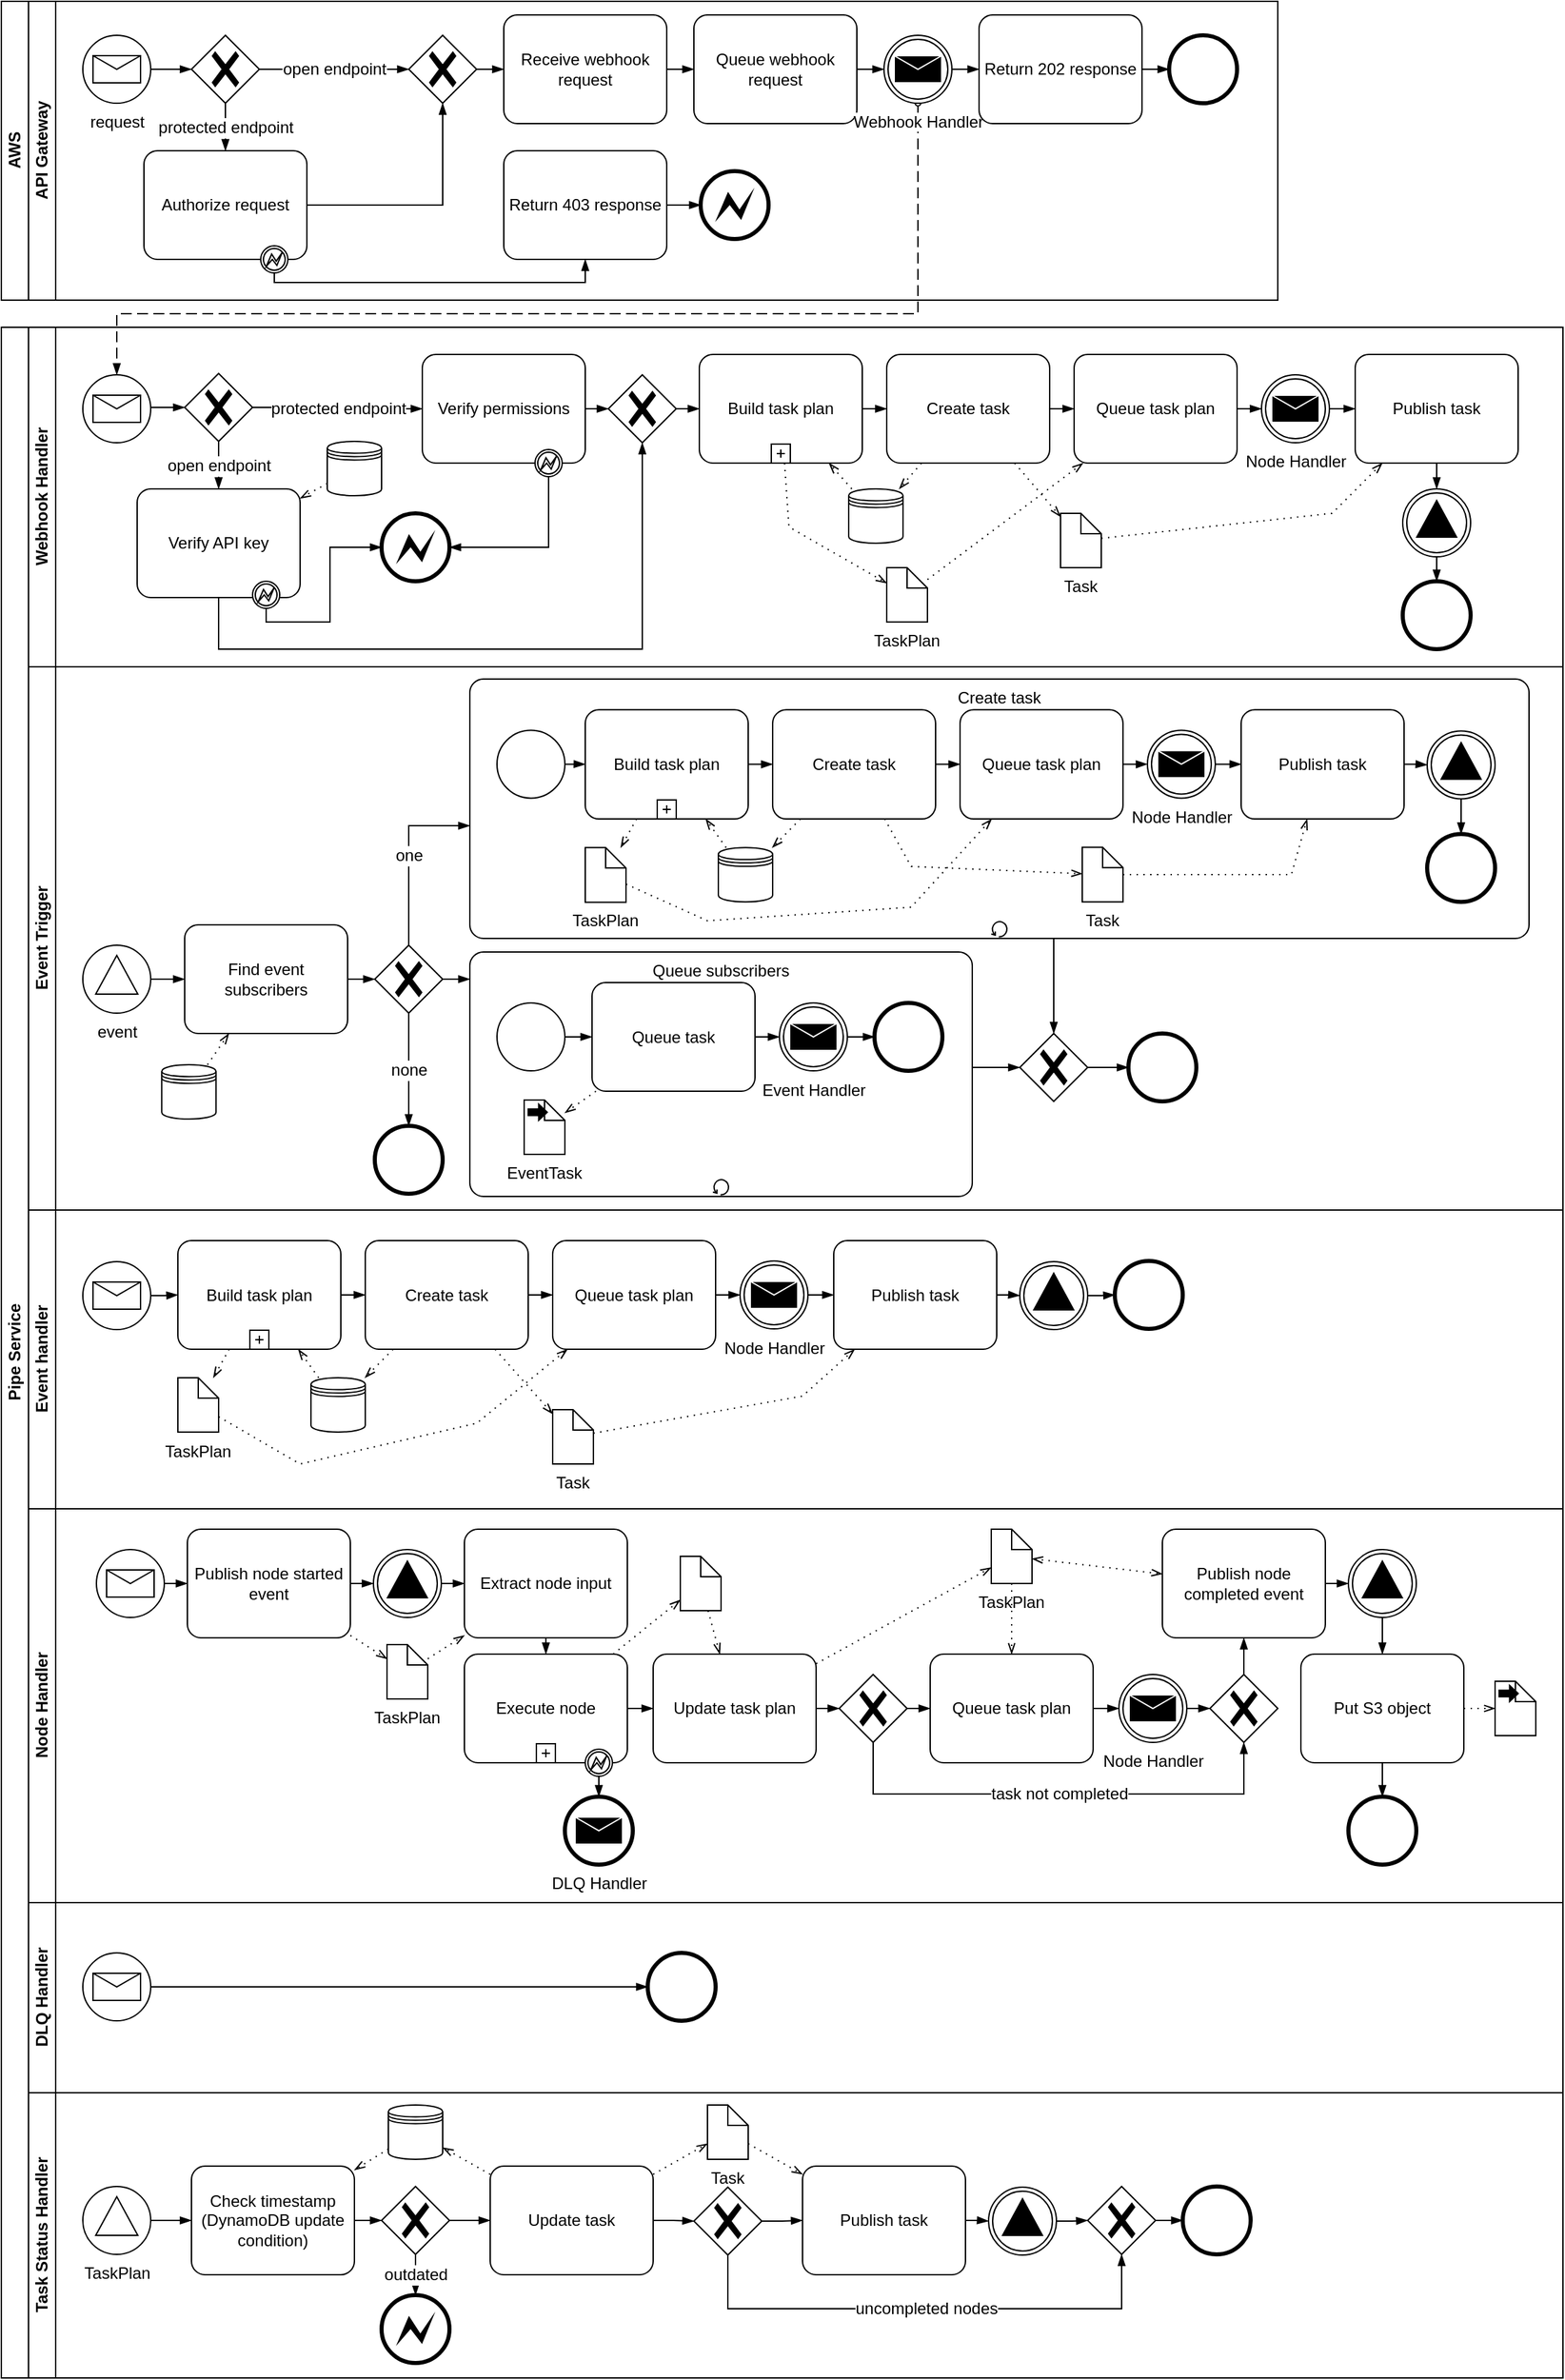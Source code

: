 <mxfile version="18.1.3" type="device"><diagram id="A9C176e5UnKtbQs-cTkW" name="Page-1"><mxGraphModel dx="1550" dy="1684" grid="1" gridSize="10" guides="1" tooltips="1" connect="1" arrows="1" fold="1" page="1" pageScale="1" pageWidth="1169" pageHeight="827" math="0" shadow="0"><root><mxCell id="0"/><mxCell id="1" parent="0"/><mxCell id="GX7osHPojupeMqvJW22i-1" value="Pipe Service" style="swimlane;html=1;childLayout=stackLayout;resizeParent=1;resizeParentMax=0;horizontal=0;startSize=20;horizontalStack=0;" parent="1" vertex="1"><mxGeometry y="-587" width="1150" height="1510" as="geometry"/></mxCell><mxCell id="GX7osHPojupeMqvJW22i-2" value="Webhook Handler" style="swimlane;html=1;startSize=20;horizontal=0;" parent="GX7osHPojupeMqvJW22i-1" vertex="1"><mxGeometry x="20" width="1130" height="250" as="geometry"/></mxCell><mxCell id="GX7osHPojupeMqvJW22i-71" value="" style="points=[[0.145,0.145,0],[0.5,0,0],[0.855,0.145,0],[1,0.5,0],[0.855,0.855,0],[0.5,1,0],[0.145,0.855,0],[0,0.5,0]];shape=mxgraph.bpmn.event;html=1;verticalLabelPosition=bottom;labelBackgroundColor=#ffffff;verticalAlign=top;align=center;perimeter=ellipsePerimeter;outlineConnect=0;aspect=fixed;outline=standard;symbol=message;" parent="GX7osHPojupeMqvJW22i-2" vertex="1"><mxGeometry x="40" y="35" width="50" height="50" as="geometry"/></mxCell><mxCell id="GX7osHPojupeMqvJW22i-108" value="Verify permissions" style="points=[[0.25,0,0],[0.5,0,0],[0.75,0,0],[1,0.25,0],[1,0.5,0],[1,0.75,0],[0.75,1,0],[0.5,1,0],[0.25,1,0],[0,0.75,0],[0,0.5,0],[0,0.25,0]];shape=mxgraph.bpmn.task;whiteSpace=wrap;rectStyle=rounded;size=10;taskMarker=abstract;" parent="GX7osHPojupeMqvJW22i-2" vertex="1"><mxGeometry x="290" y="20" width="120" height="80" as="geometry"/></mxCell><mxCell id="GX7osHPojupeMqvJW22i-111" value="" style="edgeStyle=orthogonalEdgeStyle;fontSize=12;html=1;endArrow=blockThin;endFill=1;rounded=0;" parent="GX7osHPojupeMqvJW22i-2" source="GX7osHPojupeMqvJW22i-119" target="GX7osHPojupeMqvJW22i-112" edge="1"><mxGeometry width="160" relative="1" as="geometry"><mxPoint x="511" y="-100" as="sourcePoint"/><mxPoint x="512" y="60" as="targetPoint"/></mxGeometry></mxCell><mxCell id="GX7osHPojupeMqvJW22i-112" value="Build task plan" style="points=[[0.25,0,0],[0.5,0,0],[0.75,0,0],[1,0.25,0],[1,0.5,0],[1,0.75,0],[0.75,1,0],[0.5,1,0],[0.25,1,0],[0,0.75,0],[0,0.5,0],[0,0.25,0]];shape=mxgraph.bpmn.task;whiteSpace=wrap;rectStyle=rounded;size=10;taskMarker=abstract;isLoopSub=1;fontFamily=Helvetica;fontSize=12;fontColor=default;align=center;strokeColor=default;fillColor=default;" parent="GX7osHPojupeMqvJW22i-2" vertex="1"><mxGeometry x="494" y="20" width="120" height="80" as="geometry"/></mxCell><mxCell id="GX7osHPojupeMqvJW22i-114" value="" style="edgeStyle=elbowEdgeStyle;fontSize=12;html=1;endArrow=blockThin;endFill=1;rounded=0;" parent="GX7osHPojupeMqvJW22i-2" target="GX7osHPojupeMqvJW22i-115" edge="1"><mxGeometry width="160" relative="1" as="geometry"><mxPoint x="90" y="59" as="sourcePoint"/><mxPoint x="285" y="1006" as="targetPoint"/></mxGeometry></mxCell><mxCell id="GX7osHPojupeMqvJW22i-115" value="" style="points=[[0.25,0.25,0],[0.5,0,0],[0.75,0.25,0],[1,0.5,0],[0.75,0.75,0],[0.5,1,0],[0.25,0.75,0],[0,0.5,0]];shape=mxgraph.bpmn.gateway2;html=1;verticalLabelPosition=bottom;labelBackgroundColor=#ffffff;verticalAlign=top;align=center;perimeter=rhombusPerimeter;outlineConnect=0;outline=none;symbol=none;gwType=exclusive;" parent="GX7osHPojupeMqvJW22i-2" vertex="1"><mxGeometry x="115" y="34" width="50" height="50" as="geometry"/></mxCell><mxCell id="GX7osHPojupeMqvJW22i-116" value="protected endpoint" style="edgeStyle=elbowEdgeStyle;fontSize=12;html=1;endArrow=blockThin;endFill=1;rounded=0;" parent="GX7osHPojupeMqvJW22i-2" source="GX7osHPojupeMqvJW22i-115" target="GX7osHPojupeMqvJW22i-108" edge="1"><mxGeometry width="160" relative="1" as="geometry"><mxPoint x="115" y="1006" as="sourcePoint"/><mxPoint x="275" y="1006" as="targetPoint"/></mxGeometry></mxCell><mxCell id="GX7osHPojupeMqvJW22i-117" value="Verify API key" style="points=[[0.25,0,0],[0.5,0,0],[0.75,0,0],[1,0.25,0],[1,0.5,0],[1,0.75,0],[0.75,1,0],[0.5,1,0],[0.25,1,0],[0,0.75,0],[0,0.5,0],[0,0.25,0]];shape=mxgraph.bpmn.task;whiteSpace=wrap;rectStyle=rounded;size=10;taskMarker=abstract;" parent="GX7osHPojupeMqvJW22i-2" vertex="1"><mxGeometry x="80" y="119" width="120" height="80" as="geometry"/></mxCell><mxCell id="GX7osHPojupeMqvJW22i-118" value="open endpoint" style="edgeStyle=elbowEdgeStyle;fontSize=12;html=1;endArrow=blockThin;endFill=1;rounded=0;" parent="GX7osHPojupeMqvJW22i-2" source="GX7osHPojupeMqvJW22i-115" target="GX7osHPojupeMqvJW22i-117" edge="1"><mxGeometry width="160" relative="1" as="geometry"><mxPoint x="115" y="1006" as="sourcePoint"/><mxPoint x="275" y="1006" as="targetPoint"/></mxGeometry></mxCell><mxCell id="GX7osHPojupeMqvJW22i-119" value="" style="points=[[0.25,0.25,0],[0.5,0,0],[0.75,0.25,0],[1,0.5,0],[0.75,0.75,0],[0.5,1,0],[0.25,0.75,0],[0,0.5,0]];shape=mxgraph.bpmn.gateway2;html=1;verticalLabelPosition=bottom;labelBackgroundColor=#ffffff;verticalAlign=top;align=center;perimeter=rhombusPerimeter;outlineConnect=0;outline=none;symbol=none;gwType=exclusive;" parent="GX7osHPojupeMqvJW22i-2" vertex="1"><mxGeometry x="427" y="35" width="50" height="50" as="geometry"/></mxCell><mxCell id="GX7osHPojupeMqvJW22i-120" value="" style="edgeStyle=elbowEdgeStyle;fontSize=12;html=1;endArrow=blockThin;endFill=1;rounded=0;elbow=vertical;" parent="GX7osHPojupeMqvJW22i-2" source="GX7osHPojupeMqvJW22i-117" target="GX7osHPojupeMqvJW22i-119" edge="1"><mxGeometry width="160" relative="1" as="geometry"><mxPoint x="115" y="1006" as="sourcePoint"/><mxPoint x="205.0" y="986" as="targetPoint"/><Array as="points"><mxPoint x="310" y="237"/></Array></mxGeometry></mxCell><mxCell id="GX7osHPojupeMqvJW22i-122" value="" style="edgeStyle=orthogonalEdgeStyle;fontSize=12;html=1;endArrow=blockThin;endFill=1;rounded=0;" parent="GX7osHPojupeMqvJW22i-2" source="GX7osHPojupeMqvJW22i-108" target="GX7osHPojupeMqvJW22i-119" edge="1"><mxGeometry width="160" relative="1" as="geometry"><mxPoint x="510" y="-100" as="sourcePoint"/><mxPoint x="600.0" y="-120" as="targetPoint"/></mxGeometry></mxCell><mxCell id="GX7osHPojupeMqvJW22i-123" value="" style="shape=datastore;whiteSpace=wrap;html=1;labelPosition=center;verticalLabelPosition=bottom;align=center;verticalAlign=top;aspect=fixed;" parent="GX7osHPojupeMqvJW22i-2" vertex="1"><mxGeometry x="604" y="119" width="40" height="40" as="geometry"/></mxCell><mxCell id="GX7osHPojupeMqvJW22i-124" value="" style="fontSize=12;html=1;endFill=0;startFill=0;endSize=6;startSize=6;dashed=1;dashPattern=1 4;endArrow=openThin;startArrow=none;rounded=0;elbow=vertical;" parent="GX7osHPojupeMqvJW22i-2" source="GX7osHPojupeMqvJW22i-123" target="GX7osHPojupeMqvJW22i-112" edge="1"><mxGeometry width="160" relative="1" as="geometry"><mxPoint x="322" y="17" as="sourcePoint"/><mxPoint x="482" y="17" as="targetPoint"/></mxGeometry></mxCell><mxCell id="GX7osHPojupeMqvJW22i-125" value="" style="shape=datastore;whiteSpace=wrap;html=1;labelPosition=center;verticalLabelPosition=bottom;align=center;verticalAlign=top;aspect=fixed;" parent="GX7osHPojupeMqvJW22i-2" vertex="1"><mxGeometry x="220" y="84" width="40" height="40" as="geometry"/></mxCell><mxCell id="GX7osHPojupeMqvJW22i-126" value="" style="fontSize=12;html=1;endFill=0;startFill=0;endSize=6;startSize=6;dashed=1;dashPattern=1 4;endArrow=openThin;startArrow=none;rounded=0;" parent="GX7osHPojupeMqvJW22i-2" source="GX7osHPojupeMqvJW22i-125" target="GX7osHPojupeMqvJW22i-117" edge="1"><mxGeometry width="160" relative="1" as="geometry"><mxPoint x="340" y="137" as="sourcePoint"/><mxPoint x="650" y="17" as="targetPoint"/></mxGeometry></mxCell><mxCell id="GX7osHPojupeMqvJW22i-132" value="Queue task plan" style="points=[[0.25,0,0],[0.5,0,0],[0.75,0,0],[1,0.25,0],[1,0.5,0],[1,0.75,0],[0.75,1,0],[0.5,1,0],[0.25,1,0],[0,0.75,0],[0,0.5,0],[0,0.25,0]];shape=mxgraph.bpmn.task;whiteSpace=wrap;rectStyle=rounded;size=10;taskMarker=abstract;" parent="GX7osHPojupeMqvJW22i-2" vertex="1"><mxGeometry x="770" y="20" width="120" height="80" as="geometry"/></mxCell><mxCell id="GX7osHPojupeMqvJW22i-133" value="Node Handler" style="points=[[0.145,0.145,0],[0.5,0,0],[0.855,0.145,0],[1,0.5,0],[0.855,0.855,0],[0.5,1,0],[0.145,0.855,0],[0,0.5,0]];shape=mxgraph.bpmn.event;html=1;verticalLabelPosition=bottom;labelBackgroundColor=#ffffff;verticalAlign=top;align=center;perimeter=ellipsePerimeter;outlineConnect=0;aspect=fixed;outline=throwing;symbol=message;fontFamily=Helvetica;fontSize=12;fontColor=default;strokeColor=default;fillColor=default;" parent="GX7osHPojupeMqvJW22i-2" vertex="1"><mxGeometry x="908" y="35" width="50" height="50" as="geometry"/></mxCell><mxCell id="GX7osHPojupeMqvJW22i-134" value="" style="edgeStyle=orthogonalEdgeStyle;fontSize=12;html=1;endArrow=blockThin;endFill=1;rounded=0;" parent="GX7osHPojupeMqvJW22i-2" source="GX7osHPojupeMqvJW22i-112" target="GX7osHPojupeMqvJW22i-160" edge="1"><mxGeometry width="160" relative="1" as="geometry"><mxPoint x="613" y="60" as="sourcePoint"/><mxPoint x="613.0" y="417" as="targetPoint"/></mxGeometry></mxCell><mxCell id="GX7osHPojupeMqvJW22i-135" value="" style="edgeStyle=orthogonalEdgeStyle;fontSize=12;html=1;endArrow=blockThin;endFill=1;rounded=0;" parent="GX7osHPojupeMqvJW22i-2" source="GX7osHPojupeMqvJW22i-132" target="GX7osHPojupeMqvJW22i-133" edge="1"><mxGeometry width="160" relative="1" as="geometry"><mxPoint x="553" y="60" as="sourcePoint"/><mxPoint x="553.0" y="417" as="targetPoint"/></mxGeometry></mxCell><mxCell id="GX7osHPojupeMqvJW22i-136" value="Publish task" style="points=[[0.25,0,0],[0.5,0,0],[0.75,0,0],[1,0.25,0],[1,0.5,0],[1,0.75,0],[0.75,1,0],[0.5,1,0],[0.25,1,0],[0,0.75,0],[0,0.5,0],[0,0.25,0]];shape=mxgraph.bpmn.task;whiteSpace=wrap;rectStyle=rounded;size=10;taskMarker=abstract;" parent="GX7osHPojupeMqvJW22i-2" vertex="1"><mxGeometry x="977" y="20" width="120" height="80" as="geometry"/></mxCell><mxCell id="GX7osHPojupeMqvJW22i-137" value="" style="edgeStyle=orthogonalEdgeStyle;fontSize=12;html=1;endArrow=blockThin;endFill=1;rounded=0;" parent="GX7osHPojupeMqvJW22i-2" source="GX7osHPojupeMqvJW22i-136" target="GX7osHPojupeMqvJW22i-138" edge="1"><mxGeometry width="160" relative="1" as="geometry"><mxPoint x="1092" y="597" as="sourcePoint"/><mxPoint x="1092.0" y="954" as="targetPoint"/></mxGeometry></mxCell><mxCell id="GX7osHPojupeMqvJW22i-138" value="" style="points=[[0.145,0.145,0],[0.5,0,0],[0.855,0.145,0],[1,0.5,0],[0.855,0.855,0],[0.5,1,0],[0.145,0.855,0],[0,0.5,0]];shape=mxgraph.bpmn.event;html=1;verticalLabelPosition=bottom;labelBackgroundColor=#ffffff;verticalAlign=top;align=center;perimeter=ellipsePerimeter;outlineConnect=0;aspect=fixed;outline=throwing;symbol=signal;fontFamily=Helvetica;fontSize=12;fontColor=default;strokeColor=default;fillColor=default;" parent="GX7osHPojupeMqvJW22i-2" vertex="1"><mxGeometry x="1012" y="119" width="50" height="50" as="geometry"/></mxCell><mxCell id="GX7osHPojupeMqvJW22i-139" value="Task" style="shape=mxgraph.bpmn.data;labelPosition=center;verticalLabelPosition=bottom;align=center;verticalAlign=top;whiteSpace=wrap;size=15;html=1;fontFamily=Helvetica;fontSize=12;fontColor=default;strokeColor=default;fillColor=default;" parent="GX7osHPojupeMqvJW22i-2" vertex="1"><mxGeometry x="760.0" y="137" width="30" height="40" as="geometry"/></mxCell><mxCell id="GX7osHPojupeMqvJW22i-140" value="" style="fontSize=12;html=1;endFill=0;startFill=0;endSize=6;startSize=6;dashed=1;dashPattern=1 4;endArrow=openThin;startArrow=none;rounded=0;" parent="GX7osHPojupeMqvJW22i-2" source="GX7osHPojupeMqvJW22i-139" target="GX7osHPojupeMqvJW22i-136" edge="1"><mxGeometry width="160" relative="1" as="geometry"><mxPoint x="1022.33" y="-9.528" as="sourcePoint"/><mxPoint x="1161" y="554" as="targetPoint"/><Array as="points"><mxPoint x="960" y="137"/></Array></mxGeometry></mxCell><mxCell id="GX7osHPojupeMqvJW22i-141" value="" style="edgeStyle=orthogonalEdgeStyle;fontSize=12;html=1;endArrow=blockThin;endFill=1;rounded=0;" parent="GX7osHPojupeMqvJW22i-2" source="GX7osHPojupeMqvJW22i-133" target="GX7osHPojupeMqvJW22i-136" edge="1"><mxGeometry width="160" relative="1" as="geometry"><mxPoint x="553" y="60" as="sourcePoint"/><mxPoint x="553.0" y="417" as="targetPoint"/></mxGeometry></mxCell><mxCell id="GX7osHPojupeMqvJW22i-142" value="" style="points=[[0.145,0.145,0],[0.5,0,0],[0.855,0.145,0],[1,0.5,0],[0.855,0.855,0],[0.5,1,0],[0.145,0.855,0],[0,0.5,0]];shape=mxgraph.bpmn.event;html=1;verticalLabelPosition=bottom;labelBackgroundColor=#ffffff;verticalAlign=top;align=center;perimeter=ellipsePerimeter;outlineConnect=0;aspect=fixed;outline=end;symbol=terminate2;" parent="GX7osHPojupeMqvJW22i-2" vertex="1"><mxGeometry x="1012" y="187" width="50" height="50" as="geometry"/></mxCell><mxCell id="GX7osHPojupeMqvJW22i-143" value="" style="edgeStyle=orthogonalEdgeStyle;fontSize=12;html=1;endArrow=blockThin;endFill=1;rounded=0;" parent="GX7osHPojupeMqvJW22i-2" source="GX7osHPojupeMqvJW22i-138" target="GX7osHPojupeMqvJW22i-142" edge="1"><mxGeometry width="160" relative="1" as="geometry"><mxPoint x="1077" y="597" as="sourcePoint"/><mxPoint x="1077.0" y="954" as="targetPoint"/></mxGeometry></mxCell><mxCell id="GX7osHPojupeMqvJW22i-150" value="" style="points=[[0.145,0.145,0],[0.5,0,0],[0.855,0.145,0],[1,0.5,0],[0.855,0.855,0],[0.5,1,0],[0.145,0.855,0],[0,0.5,0]];shape=mxgraph.bpmn.event;html=1;verticalLabelPosition=bottom;labelBackgroundColor=#ffffff;verticalAlign=top;align=center;perimeter=ellipsePerimeter;outlineConnect=0;aspect=fixed;outline=boundInt;symbol=error;" parent="GX7osHPojupeMqvJW22i-2" vertex="1"><mxGeometry x="165" y="187" width="20" height="20" as="geometry"/></mxCell><mxCell id="GX7osHPojupeMqvJW22i-151" value="" style="points=[[0.145,0.145,0],[0.5,0,0],[0.855,0.145,0],[1,0.5,0],[0.855,0.855,0],[0.5,1,0],[0.145,0.855,0],[0,0.5,0]];shape=mxgraph.bpmn.event;html=1;verticalLabelPosition=bottom;labelBackgroundColor=#ffffff;verticalAlign=top;align=center;perimeter=ellipsePerimeter;outlineConnect=0;aspect=fixed;outline=boundInt;symbol=error;" parent="GX7osHPojupeMqvJW22i-2" vertex="1"><mxGeometry x="373" y="90" width="20" height="20" as="geometry"/></mxCell><mxCell id="GX7osHPojupeMqvJW22i-153" value="" style="points=[[0.145,0.145,0],[0.5,0,0],[0.855,0.145,0],[1,0.5,0],[0.855,0.855,0],[0.5,1,0],[0.145,0.855,0],[0,0.5,0]];shape=mxgraph.bpmn.event;html=1;verticalLabelPosition=bottom;labelBackgroundColor=#ffffff;verticalAlign=top;align=center;perimeter=ellipsePerimeter;outlineConnect=0;aspect=fixed;outline=end;symbol=error;fontFamily=Helvetica;fontSize=12;fontColor=default;strokeColor=default;fillColor=default;" parent="GX7osHPojupeMqvJW22i-2" vertex="1"><mxGeometry x="260" y="137" width="50" height="50" as="geometry"/></mxCell><mxCell id="GX7osHPojupeMqvJW22i-155" value="" style="edgeStyle=orthogonalEdgeStyle;fontSize=12;html=1;endArrow=blockThin;endFill=1;rounded=0;elbow=vertical;" parent="GX7osHPojupeMqvJW22i-2" source="GX7osHPojupeMqvJW22i-150" target="GX7osHPojupeMqvJW22i-153" edge="1"><mxGeometry width="160" relative="1" as="geometry"><mxPoint x="230" y="217" as="sourcePoint"/><mxPoint x="255" y="177" as="targetPoint"/><Array as="points"><mxPoint x="175" y="217"/><mxPoint x="222" y="217"/><mxPoint x="222" y="162"/></Array></mxGeometry></mxCell><mxCell id="GX7osHPojupeMqvJW22i-156" value="" style="edgeStyle=elbowEdgeStyle;fontSize=12;html=1;endArrow=blockThin;endFill=1;rounded=0;" parent="GX7osHPojupeMqvJW22i-2" source="GX7osHPojupeMqvJW22i-151" target="GX7osHPojupeMqvJW22i-153" edge="1"><mxGeometry width="160" relative="1" as="geometry"><mxPoint x="220" y="217" as="sourcePoint"/><mxPoint x="305" y="137" as="targetPoint"/><Array as="points"><mxPoint x="383" y="162"/></Array></mxGeometry></mxCell><mxCell id="GX7osHPojupeMqvJW22i-158" value="TaskPlan" style="shape=mxgraph.bpmn.data;labelPosition=center;verticalLabelPosition=bottom;align=center;verticalAlign=top;whiteSpace=wrap;size=15;html=1;fontFamily=Helvetica;fontSize=12;fontColor=default;strokeColor=default;fillColor=default;" parent="GX7osHPojupeMqvJW22i-2" vertex="1"><mxGeometry x="632" y="177" width="30" height="40" as="geometry"/></mxCell><mxCell id="GX7osHPojupeMqvJW22i-159" value="" style="fontSize=12;html=1;endFill=0;startFill=0;endSize=6;startSize=6;dashed=1;dashPattern=1 4;endArrow=openThin;startArrow=none;rounded=0;" parent="GX7osHPojupeMqvJW22i-2" source="GX7osHPojupeMqvJW22i-112" target="GX7osHPojupeMqvJW22i-158" edge="1"><mxGeometry width="160" relative="1" as="geometry"><mxPoint x="791" y="674" as="sourcePoint"/><mxPoint x="1101" y="554" as="targetPoint"/><Array as="points"><mxPoint x="560" y="147"/></Array></mxGeometry></mxCell><mxCell id="GX7osHPojupeMqvJW22i-160" value="Create task" style="points=[[0.25,0,0],[0.5,0,0],[0.75,0,0],[1,0.25,0],[1,0.5,0],[1,0.75,0],[0.75,1,0],[0.5,1,0],[0.25,1,0],[0,0.75,0],[0,0.5,0],[0,0.25,0]];shape=mxgraph.bpmn.task;whiteSpace=wrap;rectStyle=rounded;size=10;taskMarker=abstract;" parent="GX7osHPojupeMqvJW22i-2" vertex="1"><mxGeometry x="632" y="20" width="120" height="80" as="geometry"/></mxCell><mxCell id="GX7osHPojupeMqvJW22i-161" value="" style="edgeStyle=orthogonalEdgeStyle;fontSize=12;html=1;endArrow=blockThin;endFill=1;rounded=0;" parent="GX7osHPojupeMqvJW22i-2" source="GX7osHPojupeMqvJW22i-160" target="GX7osHPojupeMqvJW22i-132" edge="1"><mxGeometry width="160" relative="1" as="geometry"><mxPoint x="613" y="60" as="sourcePoint"/><mxPoint x="613.0" y="417" as="targetPoint"/></mxGeometry></mxCell><mxCell id="GX7osHPojupeMqvJW22i-164" value="" style="fontSize=12;html=1;endFill=0;startFill=0;endSize=6;startSize=6;dashed=1;dashPattern=1 4;endArrow=openThin;startArrow=none;rounded=0;elbow=vertical;" parent="GX7osHPojupeMqvJW22i-2" source="GX7osHPojupeMqvJW22i-160" target="GX7osHPojupeMqvJW22i-123" edge="1"><mxGeometry width="160" relative="1" as="geometry"><mxPoint x="322" y="17" as="sourcePoint"/><mxPoint x="672" y="167" as="targetPoint"/></mxGeometry></mxCell><mxCell id="GX7osHPojupeMqvJW22i-165" value="" style="fontSize=12;html=1;endFill=0;startFill=0;endSize=6;startSize=6;dashed=1;dashPattern=1 4;endArrow=openThin;startArrow=none;rounded=0;" parent="GX7osHPojupeMqvJW22i-2" source="GX7osHPojupeMqvJW22i-160" target="GX7osHPojupeMqvJW22i-139" edge="1"><mxGeometry width="160" relative="1" as="geometry"><mxPoint x="851" y="674" as="sourcePoint"/><mxPoint x="1161" y="554" as="targetPoint"/></mxGeometry></mxCell><mxCell id="GX7osHPojupeMqvJW22i-221" value="" style="fontSize=12;html=1;endFill=0;startFill=0;endSize=6;startSize=6;dashed=1;dashPattern=1 4;endArrow=openThin;startArrow=none;rounded=0;" parent="GX7osHPojupeMqvJW22i-2" source="GX7osHPojupeMqvJW22i-158" target="GX7osHPojupeMqvJW22i-132" edge="1"><mxGeometry width="160" relative="1" as="geometry"><mxPoint x="791" y="674" as="sourcePoint"/><mxPoint x="1101" y="554" as="targetPoint"/></mxGeometry></mxCell><mxCell id="GX7osHPojupeMqvJW22i-3" value="Event Trigger" style="swimlane;html=1;startSize=20;horizontal=0;" parent="GX7osHPojupeMqvJW22i-1" vertex="1"><mxGeometry x="20" y="250" width="1130" height="400" as="geometry"/></mxCell><mxCell id="GX7osHPojupeMqvJW22i-6" value="event" style="points=[[0.145,0.145,0],[0.5,0,0],[0.855,0.145,0],[1,0.5,0],[0.855,0.855,0],[0.5,1,0],[0.145,0.855,0],[0,0.5,0]];shape=mxgraph.bpmn.event;html=1;verticalLabelPosition=bottom;labelBackgroundColor=#ffffff;verticalAlign=top;align=center;perimeter=ellipsePerimeter;outlineConnect=0;aspect=fixed;outline=standard;symbol=signal;" parent="GX7osHPojupeMqvJW22i-3" vertex="1"><mxGeometry x="40" y="205" width="50" height="50" as="geometry"/></mxCell><mxCell id="GX7osHPojupeMqvJW22i-188" value="" style="points=[[0.25,0.25,0],[0.5,0,0],[0.75,0.25,0],[1,0.5,0],[0.75,0.75,0],[0.5,1,0],[0.25,0.75,0],[0,0.5,0]];shape=mxgraph.bpmn.gateway2;html=1;verticalLabelPosition=bottom;labelBackgroundColor=#ffffff;verticalAlign=top;align=center;perimeter=rhombusPerimeter;outlineConnect=0;outline=none;symbol=none;gwType=exclusive;" parent="GX7osHPojupeMqvJW22i-3" vertex="1"><mxGeometry x="255" y="205" width="50" height="50" as="geometry"/></mxCell><mxCell id="GX7osHPojupeMqvJW22i-189" value="" style="edgeStyle=elbowEdgeStyle;fontSize=12;html=1;endArrow=blockThin;endFill=1;rounded=0;" parent="GX7osHPojupeMqvJW22i-3" source="GX7osHPojupeMqvJW22i-6" target="GX7osHPojupeMqvJW22i-192" edge="1"><mxGeometry width="160" relative="1" as="geometry"><mxPoint x="90" y="-31" as="sourcePoint"/><mxPoint x="285" y="916" as="targetPoint"/></mxGeometry></mxCell><mxCell id="GX7osHPojupeMqvJW22i-190" value="" style="points=[[0.145,0.145,0],[0.5,0,0],[0.855,0.145,0],[1,0.5,0],[0.855,0.855,0],[0.5,1,0],[0.145,0.855,0],[0,0.5,0]];shape=mxgraph.bpmn.event;html=1;verticalLabelPosition=bottom;labelBackgroundColor=#ffffff;verticalAlign=top;align=center;perimeter=ellipsePerimeter;outlineConnect=0;aspect=fixed;outline=end;symbol=terminate2;" parent="GX7osHPojupeMqvJW22i-3" vertex="1"><mxGeometry x="255" y="338" width="50" height="50" as="geometry"/></mxCell><mxCell id="GX7osHPojupeMqvJW22i-191" value="none" style="edgeStyle=elbowEdgeStyle;fontSize=12;html=1;endArrow=blockThin;endFill=1;rounded=0;" parent="GX7osHPojupeMqvJW22i-3" source="GX7osHPojupeMqvJW22i-188" target="GX7osHPojupeMqvJW22i-190" edge="1"><mxGeometry width="160" relative="1" as="geometry"><mxPoint x="230" y="-11" as="sourcePoint"/><mxPoint x="425" y="936" as="targetPoint"/></mxGeometry></mxCell><mxCell id="GX7osHPojupeMqvJW22i-192" value="Find event subscribers" style="points=[[0.25,0,0],[0.5,0,0],[0.75,0,0],[1,0.25,0],[1,0.5,0],[1,0.75,0],[0.75,1,0],[0.5,1,0],[0.25,1,0],[0,0.75,0],[0,0.5,0],[0,0.25,0]];shape=mxgraph.bpmn.task;whiteSpace=wrap;rectStyle=rounded;size=10;taskMarker=abstract;" parent="GX7osHPojupeMqvJW22i-3" vertex="1"><mxGeometry x="115" y="190" width="120" height="80" as="geometry"/></mxCell><mxCell id="GX7osHPojupeMqvJW22i-193" value="" style="edgeStyle=elbowEdgeStyle;fontSize=12;html=1;endArrow=blockThin;endFill=1;rounded=0;" parent="GX7osHPojupeMqvJW22i-3" source="GX7osHPojupeMqvJW22i-192" target="GX7osHPojupeMqvJW22i-188" edge="1"><mxGeometry width="160" relative="1" as="geometry"><mxPoint x="90" y="-31" as="sourcePoint"/><mxPoint x="285" y="916" as="targetPoint"/></mxGeometry></mxCell><mxCell id="GX7osHPojupeMqvJW22i-194" value="" style="shape=datastore;whiteSpace=wrap;html=1;labelPosition=center;verticalLabelPosition=bottom;align=center;verticalAlign=top;aspect=fixed;" parent="GX7osHPojupeMqvJW22i-3" vertex="1"><mxGeometry x="98.11" y="293" width="40" height="40" as="geometry"/></mxCell><mxCell id="GX7osHPojupeMqvJW22i-195" value="" style="fontSize=12;html=1;endFill=0;startFill=0;endSize=6;startSize=6;dashed=1;dashPattern=1 4;endArrow=openThin;startArrow=none;rounded=0;elbow=vertical;" parent="GX7osHPojupeMqvJW22i-3" source="GX7osHPojupeMqvJW22i-194" target="GX7osHPojupeMqvJW22i-192" edge="1"><mxGeometry width="160" relative="1" as="geometry"><mxPoint x="-221.89" y="1008" as="sourcePoint"/><mxPoint x="80.0" y="277" as="targetPoint"/></mxGeometry></mxCell><mxCell id="GX7osHPojupeMqvJW22i-197" value="" style="edgeStyle=elbowEdgeStyle;fontSize=12;html=1;endArrow=blockThin;endFill=1;rounded=0;" parent="GX7osHPojupeMqvJW22i-3" source="GX7osHPojupeMqvJW22i-188" target="GX7osHPojupeMqvJW22i-196" edge="1"><mxGeometry width="160" relative="1" as="geometry"><mxPoint x="90" y="-11" as="sourcePoint"/><mxPoint x="285" y="936" as="targetPoint"/><Array as="points"><mxPoint x="340" y="247"/></Array></mxGeometry></mxCell><mxCell id="GX7osHPojupeMqvJW22i-200" value="" style="group" parent="GX7osHPojupeMqvJW22i-3" vertex="1" connectable="0"><mxGeometry x="325" y="210" width="370" height="180" as="geometry"/></mxCell><mxCell id="GX7osHPojupeMqvJW22i-196" value="Queue subscribers" style="points=[[0.25,0,0],[0.5,0,0],[0.75,0,0],[1,0.25,0],[1,0.5,0],[1,0.75,0],[0.75,1,0],[0.5,1,0],[0.25,1,0],[0,0.75,0],[0,0.5,0],[0,0.25,0]];shape=mxgraph.bpmn.task;whiteSpace=wrap;rectStyle=rounded;size=10;taskMarker=abstract;isLoopStandard=1;fontFamily=Helvetica;fontSize=12;fontColor=default;align=center;strokeColor=default;fillColor=default;verticalAlign=top;" parent="GX7osHPojupeMqvJW22i-200" vertex="1"><mxGeometry width="370" height="180" as="geometry"/></mxCell><mxCell id="GX7osHPojupeMqvJW22i-198" value="" style="points=[[0.145,0.145,0],[0.5,0,0],[0.855,0.145,0],[1,0.5,0],[0.855,0.855,0],[0.5,1,0],[0.145,0.855,0],[0,0.5,0]];shape=mxgraph.bpmn.event;html=1;verticalLabelPosition=bottom;labelBackgroundColor=#ffffff;verticalAlign=top;align=center;perimeter=ellipsePerimeter;outlineConnect=0;aspect=fixed;outline=standard;symbol=general;" parent="GX7osHPojupeMqvJW22i-200" vertex="1"><mxGeometry x="20" y="37.5" width="50" height="50" as="geometry"/></mxCell><mxCell id="GX7osHPojupeMqvJW22i-199" value="" style="points=[[0.145,0.145,0],[0.5,0,0],[0.855,0.145,0],[1,0.5,0],[0.855,0.855,0],[0.5,1,0],[0.145,0.855,0],[0,0.5,0]];shape=mxgraph.bpmn.event;html=1;verticalLabelPosition=bottom;labelBackgroundColor=#ffffff;verticalAlign=top;align=center;perimeter=ellipsePerimeter;outlineConnect=0;aspect=fixed;outline=end;symbol=terminate2;" parent="GX7osHPojupeMqvJW22i-200" vertex="1"><mxGeometry x="298" y="37.5" width="50" height="50" as="geometry"/></mxCell><mxCell id="GX7osHPojupeMqvJW22i-203" value="Queue task" style="points=[[0.25,0,0],[0.5,0,0],[0.75,0,0],[1,0.25,0],[1,0.5,0],[1,0.75,0],[0.75,1,0],[0.5,1,0],[0.25,1,0],[0,0.75,0],[0,0.5,0],[0,0.25,0]];shape=mxgraph.bpmn.task;whiteSpace=wrap;rectStyle=rounded;size=10;taskMarker=abstract;" parent="GX7osHPojupeMqvJW22i-200" vertex="1"><mxGeometry x="90" y="22.5" width="120" height="80" as="geometry"/></mxCell><mxCell id="GX7osHPojupeMqvJW22i-204" value="Event Handler" style="points=[[0.145,0.145,0],[0.5,0,0],[0.855,0.145,0],[1,0.5,0],[0.855,0.855,0],[0.5,1,0],[0.145,0.855,0],[0,0.5,0]];shape=mxgraph.bpmn.event;html=1;verticalLabelPosition=bottom;labelBackgroundColor=#ffffff;verticalAlign=top;align=center;perimeter=ellipsePerimeter;outlineConnect=0;aspect=fixed;outline=throwing;symbol=message;fontFamily=Helvetica;fontSize=12;fontColor=default;strokeColor=default;fillColor=default;" parent="GX7osHPojupeMqvJW22i-200" vertex="1"><mxGeometry x="228" y="37.5" width="50" height="50" as="geometry"/></mxCell><mxCell id="GX7osHPojupeMqvJW22i-205" value="" style="edgeStyle=orthogonalEdgeStyle;fontSize=12;html=1;endArrow=blockThin;endFill=1;rounded=0;" parent="GX7osHPojupeMqvJW22i-200" source="GX7osHPojupeMqvJW22i-203" target="GX7osHPojupeMqvJW22i-204" edge="1"><mxGeometry width="160" relative="1" as="geometry"><mxPoint x="-136.5" y="599.5" as="sourcePoint"/><mxPoint x="-136.5" y="956.5" as="targetPoint"/></mxGeometry></mxCell><mxCell id="GX7osHPojupeMqvJW22i-206" value="" style="edgeStyle=orthogonalEdgeStyle;fontSize=12;html=1;endArrow=blockThin;endFill=1;rounded=0;" parent="GX7osHPojupeMqvJW22i-200" source="GX7osHPojupeMqvJW22i-204" target="GX7osHPojupeMqvJW22i-199" edge="1"><mxGeometry width="160" relative="1" as="geometry"><mxPoint x="-136.5" y="599.5" as="sourcePoint"/><mxPoint x="307.5" y="62.5" as="targetPoint"/></mxGeometry></mxCell><mxCell id="GX7osHPojupeMqvJW22i-207" value="EventTask" style="shape=mxgraph.bpmn.data;labelPosition=center;verticalLabelPosition=bottom;align=center;verticalAlign=top;whiteSpace=wrap;size=15;html=1;bpmnTransferType=output;" parent="GX7osHPojupeMqvJW22i-200" vertex="1"><mxGeometry x="40.0" y="109" width="30" height="40" as="geometry"/></mxCell><mxCell id="GX7osHPojupeMqvJW22i-208" value="" style="fontSize=12;html=1;endFill=0;startFill=0;endSize=6;startSize=6;dashed=1;dashPattern=1 4;endArrow=openThin;startArrow=none;rounded=0;" parent="GX7osHPojupeMqvJW22i-200" source="GX7osHPojupeMqvJW22i-203" target="GX7osHPojupeMqvJW22i-207" edge="1"><mxGeometry width="160" relative="1" as="geometry"><mxPoint x="101.5" y="1213.5" as="sourcePoint"/><mxPoint x="411.5" y="1093.5" as="targetPoint"/></mxGeometry></mxCell><mxCell id="GX7osHPojupeMqvJW22i-209" value="" style="edgeStyle=orthogonalEdgeStyle;fontSize=12;html=1;endArrow=blockThin;endFill=1;rounded=0;" parent="GX7osHPojupeMqvJW22i-200" source="GX7osHPojupeMqvJW22i-198" target="GX7osHPojupeMqvJW22i-203" edge="1"><mxGeometry width="160" relative="1" as="geometry"><mxPoint x="82.5" y="62.5" as="sourcePoint"/><mxPoint x="-76.5" y="956.5" as="targetPoint"/></mxGeometry></mxCell><mxCell id="GX7osHPojupeMqvJW22i-201" value="" style="points=[[0.145,0.145,0],[0.5,0,0],[0.855,0.145,0],[1,0.5,0],[0.855,0.855,0],[0.5,1,0],[0.145,0.855,0],[0,0.5,0]];shape=mxgraph.bpmn.event;html=1;verticalLabelPosition=bottom;labelBackgroundColor=#ffffff;verticalAlign=top;align=center;perimeter=ellipsePerimeter;outlineConnect=0;aspect=fixed;outline=end;symbol=terminate2;" parent="GX7osHPojupeMqvJW22i-3" vertex="1"><mxGeometry x="810" y="270" width="50" height="50" as="geometry"/></mxCell><mxCell id="GX7osHPojupeMqvJW22i-202" value="" style="edgeStyle=elbowEdgeStyle;fontSize=12;html=1;endArrow=blockThin;endFill=1;rounded=0;elbow=vertical;" parent="GX7osHPojupeMqvJW22i-3" source="GX7osHPojupeMqvJW22i-196" target="JMrL7uiw3fRfpIFlFQm5-13" edge="1"><mxGeometry width="160" relative="1" as="geometry"><mxPoint x="90" y="-121" as="sourcePoint"/><mxPoint x="285" y="826" as="targetPoint"/></mxGeometry></mxCell><mxCell id="JMrL7uiw3fRfpIFlFQm5-1" value="Create t" style="group" vertex="1" connectable="0" parent="GX7osHPojupeMqvJW22i-3"><mxGeometry x="325" y="9" width="780" height="191" as="geometry"/></mxCell><mxCell id="JMrL7uiw3fRfpIFlFQm5-2" value="Create task" style="points=[[0.25,0,0],[0.5,0,0],[0.75,0,0],[1,0.25,0],[1,0.5,0],[1,0.75,0],[0.75,1,0],[0.5,1,0],[0.25,1,0],[0,0.75,0],[0,0.5,0],[0,0.25,0]];shape=mxgraph.bpmn.task;whiteSpace=wrap;rectStyle=rounded;size=10;taskMarker=abstract;isLoopStandard=1;fontFamily=Helvetica;fontSize=12;fontColor=default;align=center;strokeColor=default;fillColor=default;verticalAlign=top;" vertex="1" parent="JMrL7uiw3fRfpIFlFQm5-1"><mxGeometry width="780" height="191" as="geometry"/></mxCell><mxCell id="JMrL7uiw3fRfpIFlFQm5-3" value="" style="points=[[0.145,0.145,0],[0.5,0,0],[0.855,0.145,0],[1,0.5,0],[0.855,0.855,0],[0.5,1,0],[0.145,0.855,0],[0,0.5,0]];shape=mxgraph.bpmn.event;html=1;verticalLabelPosition=bottom;labelBackgroundColor=#ffffff;verticalAlign=top;align=center;perimeter=ellipsePerimeter;outlineConnect=0;aspect=fixed;outline=standard;symbol=general;" vertex="1" parent="JMrL7uiw3fRfpIFlFQm5-1"><mxGeometry x="20" y="37.697" width="50" height="50" as="geometry"/></mxCell><mxCell id="JMrL7uiw3fRfpIFlFQm5-4" value="" style="points=[[0.145,0.145,0],[0.5,0,0],[0.855,0.145,0],[1,0.5,0],[0.855,0.855,0],[0.5,1,0],[0.145,0.855,0],[0,0.5,0]];shape=mxgraph.bpmn.event;html=1;verticalLabelPosition=bottom;labelBackgroundColor=#ffffff;verticalAlign=top;align=center;perimeter=ellipsePerimeter;outlineConnect=0;aspect=fixed;outline=end;symbol=terminate2;" vertex="1" parent="JMrL7uiw3fRfpIFlFQm5-1"><mxGeometry x="705" y="114.097" width="50" height="50" as="geometry"/></mxCell><mxCell id="JMrL7uiw3fRfpIFlFQm5-8" value="" style="edgeStyle=orthogonalEdgeStyle;fontSize=12;html=1;endArrow=blockThin;endFill=1;rounded=0;" edge="1" parent="JMrL7uiw3fRfpIFlFQm5-1" source="JMrL7uiw3fRfpIFlFQm5-25" target="JMrL7uiw3fRfpIFlFQm5-4"><mxGeometry width="160" relative="1" as="geometry"><mxPoint x="525" y="87.458" as="sourcePoint"/><mxPoint x="297.5" y="69.866" as="targetPoint"/></mxGeometry></mxCell><mxCell id="JMrL7uiw3fRfpIFlFQm5-11" value="" style="edgeStyle=orthogonalEdgeStyle;fontSize=12;html=1;endArrow=blockThin;endFill=1;rounded=0;" edge="1" parent="JMrL7uiw3fRfpIFlFQm5-1" source="JMrL7uiw3fRfpIFlFQm5-3" target="JMrL7uiw3fRfpIFlFQm5-16"><mxGeometry width="160" relative="1" as="geometry"><mxPoint x="82.5" y="62.829" as="sourcePoint"/><mxPoint x="90" y="62.829" as="targetPoint"/></mxGeometry></mxCell><mxCell id="JMrL7uiw3fRfpIFlFQm5-16" value="Build task plan" style="points=[[0.25,0,0],[0.5,0,0],[0.75,0,0],[1,0.25,0],[1,0.5,0],[1,0.75,0],[0.75,1,0],[0.5,1,0],[0.25,1,0],[0,0.75,0],[0,0.5,0],[0,0.25,0]];shape=mxgraph.bpmn.task;whiteSpace=wrap;rectStyle=rounded;size=10;taskMarker=abstract;isLoopSub=1;fontFamily=Helvetica;fontSize=12;fontColor=default;align=center;strokeColor=default;fillColor=default;" vertex="1" parent="JMrL7uiw3fRfpIFlFQm5-1"><mxGeometry x="85" y="22.618" width="120" height="80.421" as="geometry"/></mxCell><mxCell id="JMrL7uiw3fRfpIFlFQm5-17" value="" style="shape=datastore;whiteSpace=wrap;html=1;labelPosition=center;verticalLabelPosition=bottom;align=center;verticalAlign=top;aspect=fixed;" vertex="1" parent="JMrL7uiw3fRfpIFlFQm5-1"><mxGeometry x="183" y="124.15" width="40" height="40" as="geometry"/></mxCell><mxCell id="JMrL7uiw3fRfpIFlFQm5-18" value="" style="fontSize=12;html=1;endFill=0;startFill=0;endSize=6;startSize=6;dashed=1;dashPattern=1 4;endArrow=openThin;startArrow=none;rounded=0;elbow=vertical;" edge="1" parent="JMrL7uiw3fRfpIFlFQm5-1" source="JMrL7uiw3fRfpIFlFQm5-17" target="JMrL7uiw3fRfpIFlFQm5-16"><mxGeometry width="160" relative="1" as="geometry"><mxPoint x="-127" y="435.782" as="sourcePoint"/><mxPoint x="33" y="435.782" as="targetPoint"/></mxGeometry></mxCell><mxCell id="JMrL7uiw3fRfpIFlFQm5-19" value="Queue task plan" style="points=[[0.25,0,0],[0.5,0,0],[0.75,0,0],[1,0.25,0],[1,0.5,0],[1,0.75,0],[0.75,1,0],[0.5,1,0],[0.25,1,0],[0,0.75,0],[0,0.5,0],[0,0.25,0]];shape=mxgraph.bpmn.task;whiteSpace=wrap;rectStyle=rounded;size=10;taskMarker=abstract;" vertex="1" parent="JMrL7uiw3fRfpIFlFQm5-1"><mxGeometry x="361" y="22.618" width="120" height="80.421" as="geometry"/></mxCell><mxCell id="JMrL7uiw3fRfpIFlFQm5-20" value="Node Handler" style="points=[[0.145,0.145,0],[0.5,0,0],[0.855,0.145,0],[1,0.5,0],[0.855,0.855,0],[0.5,1,0],[0.145,0.855,0],[0,0.5,0]];shape=mxgraph.bpmn.event;html=1;verticalLabelPosition=bottom;labelBackgroundColor=#ffffff;verticalAlign=top;align=center;perimeter=ellipsePerimeter;outlineConnect=0;aspect=fixed;outline=throwing;symbol=message;fontFamily=Helvetica;fontSize=12;fontColor=default;strokeColor=default;fillColor=default;" vertex="1" parent="JMrL7uiw3fRfpIFlFQm5-1"><mxGeometry x="499" y="37.697" width="50" height="50" as="geometry"/></mxCell><mxCell id="JMrL7uiw3fRfpIFlFQm5-21" value="" style="edgeStyle=orthogonalEdgeStyle;fontSize=12;html=1;endArrow=blockThin;endFill=1;rounded=0;" edge="1" parent="JMrL7uiw3fRfpIFlFQm5-1" source="JMrL7uiw3fRfpIFlFQm5-16" target="JMrL7uiw3fRfpIFlFQm5-31"><mxGeometry width="160" relative="1" as="geometry"><mxPoint x="164" y="479.008" as="sourcePoint"/><mxPoint x="164.0" y="837.887" as="targetPoint"/></mxGeometry></mxCell><mxCell id="JMrL7uiw3fRfpIFlFQm5-22" value="" style="edgeStyle=orthogonalEdgeStyle;fontSize=12;html=1;endArrow=blockThin;endFill=1;rounded=0;" edge="1" parent="JMrL7uiw3fRfpIFlFQm5-1" source="JMrL7uiw3fRfpIFlFQm5-19" target="JMrL7uiw3fRfpIFlFQm5-20"><mxGeometry width="160" relative="1" as="geometry"><mxPoint x="104" y="479.008" as="sourcePoint"/><mxPoint x="104.0" y="837.887" as="targetPoint"/></mxGeometry></mxCell><mxCell id="JMrL7uiw3fRfpIFlFQm5-23" value="Publish task" style="points=[[0.25,0,0],[0.5,0,0],[0.75,0,0],[1,0.25,0],[1,0.5,0],[1,0.75,0],[0.75,1,0],[0.5,1,0],[0.25,1,0],[0,0.75,0],[0,0.5,0],[0,0.25,0]];shape=mxgraph.bpmn.task;whiteSpace=wrap;rectStyle=rounded;size=10;taskMarker=abstract;" vertex="1" parent="JMrL7uiw3fRfpIFlFQm5-1"><mxGeometry x="568" y="22.618" width="120" height="80.421" as="geometry"/></mxCell><mxCell id="JMrL7uiw3fRfpIFlFQm5-24" value="" style="edgeStyle=orthogonalEdgeStyle;fontSize=12;html=1;endArrow=blockThin;endFill=1;rounded=0;" edge="1" parent="JMrL7uiw3fRfpIFlFQm5-1" source="JMrL7uiw3fRfpIFlFQm5-23" target="JMrL7uiw3fRfpIFlFQm5-25"><mxGeometry width="160" relative="1" as="geometry"><mxPoint x="643" y="1018.834" as="sourcePoint"/><mxPoint x="643.0" y="1377.713" as="targetPoint"/></mxGeometry></mxCell><mxCell id="JMrL7uiw3fRfpIFlFQm5-25" value="" style="points=[[0.145,0.145,0],[0.5,0,0],[0.855,0.145,0],[1,0.5,0],[0.855,0.855,0],[0.5,1,0],[0.145,0.855,0],[0,0.5,0]];shape=mxgraph.bpmn.event;html=1;verticalLabelPosition=bottom;labelBackgroundColor=#ffffff;verticalAlign=top;align=center;perimeter=ellipsePerimeter;outlineConnect=0;aspect=fixed;outline=throwing;symbol=signal;fontFamily=Helvetica;fontSize=12;fontColor=default;strokeColor=default;fillColor=default;" vertex="1" parent="JMrL7uiw3fRfpIFlFQm5-1"><mxGeometry x="705" y="38.2" width="50" height="50" as="geometry"/></mxCell><mxCell id="JMrL7uiw3fRfpIFlFQm5-26" value="Task" style="shape=mxgraph.bpmn.data;labelPosition=center;verticalLabelPosition=bottom;align=center;verticalAlign=top;whiteSpace=wrap;size=15;html=1;fontFamily=Helvetica;fontSize=12;fontColor=default;strokeColor=default;fillColor=default;" vertex="1" parent="JMrL7uiw3fRfpIFlFQm5-1"><mxGeometry x="451" y="123.89" width="30" height="40.211" as="geometry"/></mxCell><mxCell id="JMrL7uiw3fRfpIFlFQm5-27" value="" style="fontSize=12;html=1;endFill=0;startFill=0;endSize=6;startSize=6;dashed=1;dashPattern=1 4;endArrow=openThin;startArrow=none;rounded=0;" edge="1" parent="JMrL7uiw3fRfpIFlFQm5-1" source="JMrL7uiw3fRfpIFlFQm5-26" target="JMrL7uiw3fRfpIFlFQm5-23"><mxGeometry width="160" relative="1" as="geometry"><mxPoint x="573.33" y="409.114" as="sourcePoint"/><mxPoint x="712" y="975.608" as="targetPoint"/><Array as="points"><mxPoint x="605" y="144"/></Array></mxGeometry></mxCell><mxCell id="JMrL7uiw3fRfpIFlFQm5-28" value="" style="edgeStyle=orthogonalEdgeStyle;fontSize=12;html=1;endArrow=blockThin;endFill=1;rounded=0;" edge="1" parent="JMrL7uiw3fRfpIFlFQm5-1" source="JMrL7uiw3fRfpIFlFQm5-20" target="JMrL7uiw3fRfpIFlFQm5-23"><mxGeometry width="160" relative="1" as="geometry"><mxPoint x="104" y="479.008" as="sourcePoint"/><mxPoint x="104.0" y="837.887" as="targetPoint"/></mxGeometry></mxCell><mxCell id="JMrL7uiw3fRfpIFlFQm5-29" value="TaskPlan" style="shape=mxgraph.bpmn.data;labelPosition=center;verticalLabelPosition=bottom;align=center;verticalAlign=top;whiteSpace=wrap;size=15;html=1;fontFamily=Helvetica;fontSize=12;fontColor=default;strokeColor=default;fillColor=default;" vertex="1" parent="JMrL7uiw3fRfpIFlFQm5-1"><mxGeometry x="85.0" y="124.15" width="30" height="40.211" as="geometry"/></mxCell><mxCell id="JMrL7uiw3fRfpIFlFQm5-30" value="" style="fontSize=12;html=1;endFill=0;startFill=0;endSize=6;startSize=6;dashed=1;dashPattern=1 4;endArrow=openThin;startArrow=none;rounded=0;" edge="1" parent="JMrL7uiw3fRfpIFlFQm5-1" source="JMrL7uiw3fRfpIFlFQm5-16" target="JMrL7uiw3fRfpIFlFQm5-29"><mxGeometry width="160" relative="1" as="geometry"><mxPoint x="342" y="1096.239" as="sourcePoint"/><mxPoint x="652" y="975.608" as="targetPoint"/></mxGeometry></mxCell><mxCell id="JMrL7uiw3fRfpIFlFQm5-31" value="Create task" style="points=[[0.25,0,0],[0.5,0,0],[0.75,0,0],[1,0.25,0],[1,0.5,0],[1,0.75,0],[0.75,1,0],[0.5,1,0],[0.25,1,0],[0,0.75,0],[0,0.5,0],[0,0.25,0]];shape=mxgraph.bpmn.task;whiteSpace=wrap;rectStyle=rounded;size=10;taskMarker=abstract;" vertex="1" parent="JMrL7uiw3fRfpIFlFQm5-1"><mxGeometry x="223" y="22.618" width="120" height="80.421" as="geometry"/></mxCell><mxCell id="JMrL7uiw3fRfpIFlFQm5-32" value="" style="edgeStyle=orthogonalEdgeStyle;fontSize=12;html=1;endArrow=blockThin;endFill=1;rounded=0;" edge="1" parent="JMrL7uiw3fRfpIFlFQm5-1" source="JMrL7uiw3fRfpIFlFQm5-31" target="JMrL7uiw3fRfpIFlFQm5-19"><mxGeometry width="160" relative="1" as="geometry"><mxPoint x="164" y="479.008" as="sourcePoint"/><mxPoint x="164.0" y="837.887" as="targetPoint"/></mxGeometry></mxCell><mxCell id="JMrL7uiw3fRfpIFlFQm5-33" value="" style="fontSize=12;html=1;endFill=0;startFill=0;endSize=6;startSize=6;dashed=1;dashPattern=1 4;endArrow=openThin;startArrow=none;rounded=0;elbow=vertical;" edge="1" parent="JMrL7uiw3fRfpIFlFQm5-1" source="JMrL7uiw3fRfpIFlFQm5-31" target="JMrL7uiw3fRfpIFlFQm5-17"><mxGeometry width="160" relative="1" as="geometry"><mxPoint x="-127" y="435.782" as="sourcePoint"/><mxPoint x="223" y="586.571" as="targetPoint"/></mxGeometry></mxCell><mxCell id="JMrL7uiw3fRfpIFlFQm5-34" value="" style="fontSize=12;html=1;endFill=0;startFill=0;endSize=6;startSize=6;dashed=1;dashPattern=1 4;endArrow=openThin;startArrow=none;rounded=0;" edge="1" parent="JMrL7uiw3fRfpIFlFQm5-1" source="JMrL7uiw3fRfpIFlFQm5-31" target="JMrL7uiw3fRfpIFlFQm5-26"><mxGeometry width="160" relative="1" as="geometry"><mxPoint x="402" y="1096.239" as="sourcePoint"/><mxPoint x="712" y="975.608" as="targetPoint"/><Array as="points"><mxPoint x="325" y="138"/></Array></mxGeometry></mxCell><mxCell id="JMrL7uiw3fRfpIFlFQm5-35" value="" style="fontSize=12;html=1;endFill=0;startFill=0;endSize=6;startSize=6;dashed=1;dashPattern=1 4;endArrow=openThin;startArrow=none;rounded=0;" edge="1" parent="JMrL7uiw3fRfpIFlFQm5-1" source="JMrL7uiw3fRfpIFlFQm5-29" target="JMrL7uiw3fRfpIFlFQm5-19"><mxGeometry width="160" relative="1" as="geometry"><mxPoint x="342" y="1096.239" as="sourcePoint"/><mxPoint x="652" y="975.608" as="targetPoint"/><Array as="points"><mxPoint x="175" y="178"/><mxPoint x="325" y="168"/></Array></mxGeometry></mxCell><mxCell id="JMrL7uiw3fRfpIFlFQm5-12" value="one" style="edgeStyle=elbowEdgeStyle;fontSize=12;html=1;endArrow=blockThin;endFill=1;rounded=0;" edge="1" parent="GX7osHPojupeMqvJW22i-3" source="GX7osHPojupeMqvJW22i-188" target="JMrL7uiw3fRfpIFlFQm5-2"><mxGeometry width="160" relative="1" as="geometry"><mxPoint x="90" y="-11" as="sourcePoint"/><mxPoint x="285" y="936" as="targetPoint"/><Array as="points"><mxPoint x="280" y="117"/></Array></mxGeometry></mxCell><mxCell id="JMrL7uiw3fRfpIFlFQm5-13" value="" style="points=[[0.25,0.25,0],[0.5,0,0],[0.75,0.25,0],[1,0.5,0],[0.75,0.75,0],[0.5,1,0],[0.25,0.75,0],[0,0.5,0]];shape=mxgraph.bpmn.gateway2;html=1;verticalLabelPosition=bottom;labelBackgroundColor=#ffffff;verticalAlign=top;align=center;perimeter=rhombusPerimeter;outlineConnect=0;outline=none;symbol=none;gwType=exclusive;" vertex="1" parent="GX7osHPojupeMqvJW22i-3"><mxGeometry x="730" y="270" width="50" height="50" as="geometry"/></mxCell><mxCell id="JMrL7uiw3fRfpIFlFQm5-14" value="" style="edgeStyle=elbowEdgeStyle;fontSize=12;html=1;endArrow=blockThin;endFill=1;rounded=0;" edge="1" parent="GX7osHPojupeMqvJW22i-3" source="JMrL7uiw3fRfpIFlFQm5-2" target="JMrL7uiw3fRfpIFlFQm5-13"><mxGeometry width="160" relative="1" as="geometry"><mxPoint x="90" y="-121" as="sourcePoint"/><mxPoint x="285" y="826" as="targetPoint"/></mxGeometry></mxCell><mxCell id="JMrL7uiw3fRfpIFlFQm5-15" value="" style="edgeStyle=elbowEdgeStyle;fontSize=12;html=1;endArrow=blockThin;endFill=1;rounded=0;elbow=vertical;" edge="1" parent="GX7osHPojupeMqvJW22i-3" source="JMrL7uiw3fRfpIFlFQm5-13" target="GX7osHPojupeMqvJW22i-201"><mxGeometry width="160" relative="1" as="geometry"><mxPoint x="290" y="-84.5" as="sourcePoint"/><mxPoint x="485" y="862.5" as="targetPoint"/></mxGeometry></mxCell><mxCell id="GX7osHPojupeMqvJW22i-4" value="Event handler" style="swimlane;html=1;startSize=20;horizontal=0;" parent="GX7osHPojupeMqvJW22i-1" vertex="1"><mxGeometry x="20" y="650" width="1130" height="220" as="geometry"/></mxCell><mxCell id="GX7osHPojupeMqvJW22i-167" value="Build task plan" style="points=[[0.25,0,0],[0.5,0,0],[0.75,0,0],[1,0.25,0],[1,0.5,0],[1,0.75,0],[0.75,1,0],[0.5,1,0],[0.25,1,0],[0,0.75,0],[0,0.5,0],[0,0.25,0]];shape=mxgraph.bpmn.task;whiteSpace=wrap;rectStyle=rounded;size=10;taskMarker=abstract;isLoopSub=1;fontFamily=Helvetica;fontSize=12;fontColor=default;align=center;strokeColor=default;fillColor=default;" parent="GX7osHPojupeMqvJW22i-4" vertex="1"><mxGeometry x="110" y="22.5" width="120" height="80" as="geometry"/></mxCell><mxCell id="GX7osHPojupeMqvJW22i-168" value="" style="shape=datastore;whiteSpace=wrap;html=1;labelPosition=center;verticalLabelPosition=bottom;align=center;verticalAlign=top;aspect=fixed;" parent="GX7osHPojupeMqvJW22i-4" vertex="1"><mxGeometry x="208" y="123.5" width="40" height="40" as="geometry"/></mxCell><mxCell id="GX7osHPojupeMqvJW22i-169" value="" style="fontSize=12;html=1;endFill=0;startFill=0;endSize=6;startSize=6;dashed=1;dashPattern=1 4;endArrow=openThin;startArrow=none;rounded=0;elbow=vertical;" parent="GX7osHPojupeMqvJW22i-4" source="GX7osHPojupeMqvJW22i-168" target="GX7osHPojupeMqvJW22i-167" edge="1"><mxGeometry width="160" relative="1" as="geometry"><mxPoint x="-82" y="556.5" as="sourcePoint"/><mxPoint x="78" y="556.5" as="targetPoint"/></mxGeometry></mxCell><mxCell id="GX7osHPojupeMqvJW22i-170" value="Queue task plan" style="points=[[0.25,0,0],[0.5,0,0],[0.75,0,0],[1,0.25,0],[1,0.5,0],[1,0.75,0],[0.75,1,0],[0.5,1,0],[0.25,1,0],[0,0.75,0],[0,0.5,0],[0,0.25,0]];shape=mxgraph.bpmn.task;whiteSpace=wrap;rectStyle=rounded;size=10;taskMarker=abstract;" parent="GX7osHPojupeMqvJW22i-4" vertex="1"><mxGeometry x="386" y="22.5" width="120" height="80" as="geometry"/></mxCell><mxCell id="GX7osHPojupeMqvJW22i-171" value="Node Handler" style="points=[[0.145,0.145,0],[0.5,0,0],[0.855,0.145,0],[1,0.5,0],[0.855,0.855,0],[0.5,1,0],[0.145,0.855,0],[0,0.5,0]];shape=mxgraph.bpmn.event;html=1;verticalLabelPosition=bottom;labelBackgroundColor=#ffffff;verticalAlign=top;align=center;perimeter=ellipsePerimeter;outlineConnect=0;aspect=fixed;outline=throwing;symbol=message;fontFamily=Helvetica;fontSize=12;fontColor=default;strokeColor=default;fillColor=default;" parent="GX7osHPojupeMqvJW22i-4" vertex="1"><mxGeometry x="524" y="37.5" width="50" height="50" as="geometry"/></mxCell><mxCell id="GX7osHPojupeMqvJW22i-172" value="" style="edgeStyle=orthogonalEdgeStyle;fontSize=12;html=1;endArrow=blockThin;endFill=1;rounded=0;" parent="GX7osHPojupeMqvJW22i-4" source="GX7osHPojupeMqvJW22i-167" target="GX7osHPojupeMqvJW22i-184" edge="1"><mxGeometry width="160" relative="1" as="geometry"><mxPoint x="209" y="599.5" as="sourcePoint"/><mxPoint x="209.0" y="956.5" as="targetPoint"/></mxGeometry></mxCell><mxCell id="GX7osHPojupeMqvJW22i-173" value="" style="edgeStyle=orthogonalEdgeStyle;fontSize=12;html=1;endArrow=blockThin;endFill=1;rounded=0;" parent="GX7osHPojupeMqvJW22i-4" source="GX7osHPojupeMqvJW22i-170" target="GX7osHPojupeMqvJW22i-171" edge="1"><mxGeometry width="160" relative="1" as="geometry"><mxPoint x="149" y="599.5" as="sourcePoint"/><mxPoint x="149.0" y="956.5" as="targetPoint"/></mxGeometry></mxCell><mxCell id="GX7osHPojupeMqvJW22i-174" value="Publish task" style="points=[[0.25,0,0],[0.5,0,0],[0.75,0,0],[1,0.25,0],[1,0.5,0],[1,0.75,0],[0.75,1,0],[0.5,1,0],[0.25,1,0],[0,0.75,0],[0,0.5,0],[0,0.25,0]];shape=mxgraph.bpmn.task;whiteSpace=wrap;rectStyle=rounded;size=10;taskMarker=abstract;" parent="GX7osHPojupeMqvJW22i-4" vertex="1"><mxGeometry x="593" y="22.5" width="120" height="80" as="geometry"/></mxCell><mxCell id="GX7osHPojupeMqvJW22i-175" value="" style="edgeStyle=orthogonalEdgeStyle;fontSize=12;html=1;endArrow=blockThin;endFill=1;rounded=0;" parent="GX7osHPojupeMqvJW22i-4" source="GX7osHPojupeMqvJW22i-174" target="GX7osHPojupeMqvJW22i-176" edge="1"><mxGeometry width="160" relative="1" as="geometry"><mxPoint x="688" y="1136.5" as="sourcePoint"/><mxPoint x="688.0" y="1493.5" as="targetPoint"/></mxGeometry></mxCell><mxCell id="GX7osHPojupeMqvJW22i-176" value="" style="points=[[0.145,0.145,0],[0.5,0,0],[0.855,0.145,0],[1,0.5,0],[0.855,0.855,0],[0.5,1,0],[0.145,0.855,0],[0,0.5,0]];shape=mxgraph.bpmn.event;html=1;verticalLabelPosition=bottom;labelBackgroundColor=#ffffff;verticalAlign=top;align=center;perimeter=ellipsePerimeter;outlineConnect=0;aspect=fixed;outline=throwing;symbol=signal;fontFamily=Helvetica;fontSize=12;fontColor=default;strokeColor=default;fillColor=default;" parent="GX7osHPojupeMqvJW22i-4" vertex="1"><mxGeometry x="730" y="38" width="50" height="50" as="geometry"/></mxCell><mxCell id="GX7osHPojupeMqvJW22i-177" value="Task" style="shape=mxgraph.bpmn.data;labelPosition=center;verticalLabelPosition=bottom;align=center;verticalAlign=top;whiteSpace=wrap;size=15;html=1;fontFamily=Helvetica;fontSize=12;fontColor=default;strokeColor=default;fillColor=default;" parent="GX7osHPojupeMqvJW22i-4" vertex="1"><mxGeometry x="386.0" y="147" width="30" height="40" as="geometry"/></mxCell><mxCell id="GX7osHPojupeMqvJW22i-178" value="" style="fontSize=12;html=1;endFill=0;startFill=0;endSize=6;startSize=6;dashed=1;dashPattern=1 4;endArrow=openThin;startArrow=none;rounded=0;" parent="GX7osHPojupeMqvJW22i-4" source="GX7osHPojupeMqvJW22i-177" target="GX7osHPojupeMqvJW22i-174" edge="1"><mxGeometry width="160" relative="1" as="geometry"><mxPoint x="618.33" y="529.972" as="sourcePoint"/><mxPoint x="757" y="1093.5" as="targetPoint"/><Array as="points"><mxPoint x="570" y="137"/></Array></mxGeometry></mxCell><mxCell id="GX7osHPojupeMqvJW22i-179" value="" style="edgeStyle=orthogonalEdgeStyle;fontSize=12;html=1;endArrow=blockThin;endFill=1;rounded=0;" parent="GX7osHPojupeMqvJW22i-4" source="GX7osHPojupeMqvJW22i-171" target="GX7osHPojupeMqvJW22i-174" edge="1"><mxGeometry width="160" relative="1" as="geometry"><mxPoint x="149" y="599.5" as="sourcePoint"/><mxPoint x="149.0" y="956.5" as="targetPoint"/></mxGeometry></mxCell><mxCell id="GX7osHPojupeMqvJW22i-180" value="" style="points=[[0.145,0.145,0],[0.5,0,0],[0.855,0.145,0],[1,0.5,0],[0.855,0.855,0],[0.5,1,0],[0.145,0.855,0],[0,0.5,0]];shape=mxgraph.bpmn.event;html=1;verticalLabelPosition=bottom;labelBackgroundColor=#ffffff;verticalAlign=top;align=center;perimeter=ellipsePerimeter;outlineConnect=0;aspect=fixed;outline=end;symbol=terminate2;" parent="GX7osHPojupeMqvJW22i-4" vertex="1"><mxGeometry x="800" y="37.5" width="50" height="50" as="geometry"/></mxCell><mxCell id="GX7osHPojupeMqvJW22i-181" value="" style="edgeStyle=orthogonalEdgeStyle;fontSize=12;html=1;endArrow=blockThin;endFill=1;rounded=0;" parent="GX7osHPojupeMqvJW22i-4" source="GX7osHPojupeMqvJW22i-176" target="GX7osHPojupeMqvJW22i-180" edge="1"><mxGeometry width="160" relative="1" as="geometry"><mxPoint x="673" y="1136.5" as="sourcePoint"/><mxPoint x="673.0" y="1493.5" as="targetPoint"/></mxGeometry></mxCell><mxCell id="GX7osHPojupeMqvJW22i-182" value="TaskPlan" style="shape=mxgraph.bpmn.data;labelPosition=center;verticalLabelPosition=bottom;align=center;verticalAlign=top;whiteSpace=wrap;size=15;html=1;fontFamily=Helvetica;fontSize=12;fontColor=default;strokeColor=default;fillColor=default;" parent="GX7osHPojupeMqvJW22i-4" vertex="1"><mxGeometry x="110.0" y="123.5" width="30" height="40" as="geometry"/></mxCell><mxCell id="GX7osHPojupeMqvJW22i-183" value="" style="fontSize=12;html=1;endFill=0;startFill=0;endSize=6;startSize=6;dashed=1;dashPattern=1 4;endArrow=openThin;startArrow=none;rounded=0;" parent="GX7osHPojupeMqvJW22i-4" source="GX7osHPojupeMqvJW22i-167" target="GX7osHPojupeMqvJW22i-182" edge="1"><mxGeometry width="160" relative="1" as="geometry"><mxPoint x="387" y="1213.5" as="sourcePoint"/><mxPoint x="697" y="1093.5" as="targetPoint"/></mxGeometry></mxCell><mxCell id="GX7osHPojupeMqvJW22i-184" value="Create task" style="points=[[0.25,0,0],[0.5,0,0],[0.75,0,0],[1,0.25,0],[1,0.5,0],[1,0.75,0],[0.75,1,0],[0.5,1,0],[0.25,1,0],[0,0.75,0],[0,0.5,0],[0,0.25,0]];shape=mxgraph.bpmn.task;whiteSpace=wrap;rectStyle=rounded;size=10;taskMarker=abstract;" parent="GX7osHPojupeMqvJW22i-4" vertex="1"><mxGeometry x="248" y="22.5" width="120" height="80" as="geometry"/></mxCell><mxCell id="GX7osHPojupeMqvJW22i-185" value="" style="edgeStyle=orthogonalEdgeStyle;fontSize=12;html=1;endArrow=blockThin;endFill=1;rounded=0;" parent="GX7osHPojupeMqvJW22i-4" source="GX7osHPojupeMqvJW22i-184" target="GX7osHPojupeMqvJW22i-170" edge="1"><mxGeometry width="160" relative="1" as="geometry"><mxPoint x="209" y="599.5" as="sourcePoint"/><mxPoint x="209.0" y="956.5" as="targetPoint"/></mxGeometry></mxCell><mxCell id="GX7osHPojupeMqvJW22i-186" value="" style="fontSize=12;html=1;endFill=0;startFill=0;endSize=6;startSize=6;dashed=1;dashPattern=1 4;endArrow=openThin;startArrow=none;rounded=0;elbow=vertical;" parent="GX7osHPojupeMqvJW22i-4" source="GX7osHPojupeMqvJW22i-184" target="GX7osHPojupeMqvJW22i-168" edge="1"><mxGeometry width="160" relative="1" as="geometry"><mxPoint x="-82" y="556.5" as="sourcePoint"/><mxPoint x="268" y="706.5" as="targetPoint"/></mxGeometry></mxCell><mxCell id="GX7osHPojupeMqvJW22i-187" value="" style="fontSize=12;html=1;endFill=0;startFill=0;endSize=6;startSize=6;dashed=1;dashPattern=1 4;endArrow=openThin;startArrow=none;rounded=0;" parent="GX7osHPojupeMqvJW22i-4" source="GX7osHPojupeMqvJW22i-184" target="GX7osHPojupeMqvJW22i-177" edge="1"><mxGeometry width="160" relative="1" as="geometry"><mxPoint x="447" y="1213.5" as="sourcePoint"/><mxPoint x="757" y="1093.5" as="targetPoint"/></mxGeometry></mxCell><mxCell id="GX7osHPojupeMqvJW22i-212" value="" style="points=[[0.145,0.145,0],[0.5,0,0],[0.855,0.145,0],[1,0.5,0],[0.855,0.855,0],[0.5,1,0],[0.145,0.855,0],[0,0.5,0]];shape=mxgraph.bpmn.event;html=1;verticalLabelPosition=bottom;labelBackgroundColor=#ffffff;verticalAlign=top;align=center;perimeter=ellipsePerimeter;outlineConnect=0;aspect=fixed;outline=standard;symbol=message;" parent="GX7osHPojupeMqvJW22i-4" vertex="1"><mxGeometry x="40" y="38" width="50" height="50" as="geometry"/></mxCell><mxCell id="GX7osHPojupeMqvJW22i-214" value="" style="edgeStyle=orthogonalEdgeStyle;fontSize=12;html=1;endArrow=blockThin;endFill=1;rounded=0;" parent="GX7osHPojupeMqvJW22i-4" source="GX7osHPojupeMqvJW22i-212" target="GX7osHPojupeMqvJW22i-167" edge="1"><mxGeometry width="160" relative="1" as="geometry"><mxPoint x="239" y="599.5" as="sourcePoint"/><mxPoint x="239.0" y="956.5" as="targetPoint"/></mxGeometry></mxCell><mxCell id="GX7osHPojupeMqvJW22i-222" value="" style="fontSize=12;html=1;endFill=0;startFill=0;endSize=6;startSize=6;dashed=1;dashPattern=1 4;endArrow=openThin;startArrow=none;rounded=0;" parent="GX7osHPojupeMqvJW22i-4" source="GX7osHPojupeMqvJW22i-182" target="GX7osHPojupeMqvJW22i-170" edge="1"><mxGeometry width="160" relative="1" as="geometry"><mxPoint x="387" y="1213.5" as="sourcePoint"/><mxPoint x="697" y="1093.5" as="targetPoint"/><Array as="points"><mxPoint x="200" y="187"/><mxPoint x="330" y="157"/></Array></mxGeometry></mxCell><mxCell id="GX7osHPojupeMqvJW22i-217" value="Node Handler" style="swimlane;html=1;startSize=20;horizontal=0;" parent="GX7osHPojupeMqvJW22i-1" vertex="1"><mxGeometry x="20" y="870" width="1130" height="290" as="geometry"/></mxCell><mxCell id="GX7osHPojupeMqvJW22i-218" value="" style="points=[[0.145,0.145,0],[0.5,0,0],[0.855,0.145,0],[1,0.5,0],[0.855,0.855,0],[0.5,1,0],[0.145,0.855,0],[0,0.5,0]];shape=mxgraph.bpmn.event;html=1;verticalLabelPosition=bottom;labelBackgroundColor=#ffffff;verticalAlign=top;align=center;perimeter=ellipsePerimeter;outlineConnect=0;aspect=fixed;outline=standard;symbol=message;" parent="GX7osHPojupeMqvJW22i-217" vertex="1"><mxGeometry x="50" y="30" width="50" height="50" as="geometry"/></mxCell><mxCell id="GX7osHPojupeMqvJW22i-223" value="Publish node started event" style="points=[[0.25,0,0],[0.5,0,0],[0.75,0,0],[1,0.25,0],[1,0.5,0],[1,0.75,0],[0.75,1,0],[0.5,1,0],[0.25,1,0],[0,0.75,0],[0,0.5,0],[0,0.25,0]];shape=mxgraph.bpmn.task;whiteSpace=wrap;rectStyle=rounded;size=10;taskMarker=abstract;" parent="GX7osHPojupeMqvJW22i-217" vertex="1"><mxGeometry x="117" y="15" width="120" height="80" as="geometry"/></mxCell><mxCell id="GX7osHPojupeMqvJW22i-224" value="" style="edgeStyle=orthogonalEdgeStyle;fontSize=12;html=1;endArrow=blockThin;endFill=1;rounded=0;" parent="GX7osHPojupeMqvJW22i-217" source="GX7osHPojupeMqvJW22i-223" target="GX7osHPojupeMqvJW22i-225" edge="1"><mxGeometry width="160" relative="1" as="geometry"><mxPoint x="222" y="1124" as="sourcePoint"/><mxPoint x="222.0" y="1481" as="targetPoint"/></mxGeometry></mxCell><mxCell id="GX7osHPojupeMqvJW22i-225" value="" style="points=[[0.145,0.145,0],[0.5,0,0],[0.855,0.145,0],[1,0.5,0],[0.855,0.855,0],[0.5,1,0],[0.145,0.855,0],[0,0.5,0]];shape=mxgraph.bpmn.event;html=1;verticalLabelPosition=bottom;labelBackgroundColor=#ffffff;verticalAlign=top;align=center;perimeter=ellipsePerimeter;outlineConnect=0;aspect=fixed;outline=throwing;symbol=signal;fontFamily=Helvetica;fontSize=12;fontColor=default;strokeColor=default;fillColor=default;" parent="GX7osHPojupeMqvJW22i-217" vertex="1"><mxGeometry x="254" y="30" width="50" height="50" as="geometry"/></mxCell><mxCell id="GX7osHPojupeMqvJW22i-226" value="TaskPlan" style="shape=mxgraph.bpmn.data;labelPosition=center;verticalLabelPosition=bottom;align=center;verticalAlign=top;whiteSpace=wrap;size=15;html=1;fontFamily=Helvetica;fontSize=12;fontColor=default;strokeColor=default;fillColor=default;" parent="GX7osHPojupeMqvJW22i-217" vertex="1"><mxGeometry x="264.0" y="100" width="30" height="40" as="geometry"/></mxCell><mxCell id="GX7osHPojupeMqvJW22i-227" value="" style="fontSize=12;html=1;endFill=0;startFill=0;endSize=6;startSize=6;dashed=1;dashPattern=1 4;endArrow=openThin;startArrow=none;rounded=0;" parent="GX7osHPojupeMqvJW22i-217" source="GX7osHPojupeMqvJW22i-223" target="GX7osHPojupeMqvJW22i-226" edge="1"><mxGeometry width="160" relative="1" as="geometry"><mxPoint x="424" y="966.5" as="sourcePoint"/><mxPoint x="734" y="846.5" as="targetPoint"/></mxGeometry></mxCell><mxCell id="GX7osHPojupeMqvJW22i-228" value="" style="edgeStyle=orthogonalEdgeStyle;fontSize=12;html=1;endArrow=blockThin;endFill=1;rounded=0;" parent="GX7osHPojupeMqvJW22i-217" source="GX7osHPojupeMqvJW22i-218" target="GX7osHPojupeMqvJW22i-223" edge="1"><mxGeometry width="160" relative="1" as="geometry"><mxPoint x="255" y="1124" as="sourcePoint"/><mxPoint x="255.0" y="1481" as="targetPoint"/></mxGeometry></mxCell><mxCell id="GX7osHPojupeMqvJW22i-229" value="Extract node input" style="points=[[0.25,0,0],[0.5,0,0],[0.75,0,0],[1,0.25,0],[1,0.5,0],[1,0.75,0],[0.75,1,0],[0.5,1,0],[0.25,1,0],[0,0.75,0],[0,0.5,0],[0,0.25,0]];shape=mxgraph.bpmn.task;whiteSpace=wrap;rectStyle=rounded;size=10;taskMarker=abstract;" parent="GX7osHPojupeMqvJW22i-217" vertex="1"><mxGeometry x="321" y="15" width="120" height="80" as="geometry"/></mxCell><mxCell id="GX7osHPojupeMqvJW22i-230" value="" style="edgeStyle=orthogonalEdgeStyle;fontSize=12;html=1;endArrow=blockThin;endFill=1;rounded=0;" parent="GX7osHPojupeMqvJW22i-217" source="GX7osHPojupeMqvJW22i-225" target="GX7osHPojupeMqvJW22i-229" edge="1"><mxGeometry width="160" relative="1" as="geometry"><mxPoint x="222" y="1124" as="sourcePoint"/><mxPoint x="222.0" y="1481" as="targetPoint"/></mxGeometry></mxCell><mxCell id="GX7osHPojupeMqvJW22i-231" value="" style="fontSize=12;html=1;endFill=0;startFill=0;endSize=6;startSize=6;dashed=1;dashPattern=1 4;endArrow=openThin;startArrow=none;rounded=0;" parent="GX7osHPojupeMqvJW22i-217" source="GX7osHPojupeMqvJW22i-226" target="GX7osHPojupeMqvJW22i-229" edge="1"><mxGeometry width="160" relative="1" as="geometry"><mxPoint x="424" y="966.5" as="sourcePoint"/><mxPoint x="734" y="846.5" as="targetPoint"/></mxGeometry></mxCell><mxCell id="GX7osHPojupeMqvJW22i-232" value="Execute node" style="points=[[0.25,0,0],[0.5,0,0],[0.75,0,0],[1,0.25,0],[1,0.5,0],[1,0.75,0],[0.75,1,0],[0.5,1,0],[0.25,1,0],[0,0.75,0],[0,0.5,0],[0,0.25,0]];shape=mxgraph.bpmn.task;whiteSpace=wrap;rectStyle=rounded;size=10;taskMarker=abstract;isLoopSub=1;fontFamily=Helvetica;fontSize=12;fontColor=default;align=center;strokeColor=default;fillColor=default;" parent="GX7osHPojupeMqvJW22i-217" vertex="1"><mxGeometry x="321" y="107" width="120" height="80" as="geometry"/></mxCell><mxCell id="GX7osHPojupeMqvJW22i-233" value="" style="edgeStyle=orthogonalEdgeStyle;fontSize=12;html=1;endArrow=blockThin;endFill=1;rounded=0;" parent="GX7osHPojupeMqvJW22i-217" source="GX7osHPojupeMqvJW22i-229" target="GX7osHPojupeMqvJW22i-232" edge="1"><mxGeometry width="160" relative="1" as="geometry"><mxPoint x="222" y="1124" as="sourcePoint"/><mxPoint x="222.0" y="1481" as="targetPoint"/></mxGeometry></mxCell><mxCell id="GX7osHPojupeMqvJW22i-235" value="" style="shape=mxgraph.bpmn.data;labelPosition=center;verticalLabelPosition=bottom;align=center;verticalAlign=top;whiteSpace=wrap;size=15;html=1;fontFamily=Helvetica;fontSize=12;fontColor=default;strokeColor=default;fillColor=default;" parent="GX7osHPojupeMqvJW22i-217" vertex="1"><mxGeometry x="480" y="35" width="30" height="40" as="geometry"/></mxCell><mxCell id="GX7osHPojupeMqvJW22i-236" value="" style="fontSize=12;html=1;endFill=0;startFill=0;endSize=6;startSize=6;dashed=1;dashPattern=1 4;endArrow=openThin;startArrow=none;rounded=0;" parent="GX7osHPojupeMqvJW22i-217" source="GX7osHPojupeMqvJW22i-232" target="GX7osHPojupeMqvJW22i-235" edge="1"><mxGeometry width="160" relative="1" as="geometry"><mxPoint x="424" y="966.5" as="sourcePoint"/><mxPoint x="734" y="846.5" as="targetPoint"/></mxGeometry></mxCell><mxCell id="GX7osHPojupeMqvJW22i-237" value="Update task plan" style="points=[[0.25,0,0],[0.5,0,0],[0.75,0,0],[1,0.25,0],[1,0.5,0],[1,0.75,0],[0.75,1,0],[0.5,1,0],[0.25,1,0],[0,0.75,0],[0,0.5,0],[0,0.25,0]];shape=mxgraph.bpmn.task;whiteSpace=wrap;rectStyle=rounded;size=10;taskMarker=abstract;" parent="GX7osHPojupeMqvJW22i-217" vertex="1"><mxGeometry x="460" y="107" width="120" height="80" as="geometry"/></mxCell><mxCell id="GX7osHPojupeMqvJW22i-238" value="" style="edgeStyle=orthogonalEdgeStyle;fontSize=12;html=1;endArrow=blockThin;endFill=1;rounded=0;" parent="GX7osHPojupeMqvJW22i-217" source="GX7osHPojupeMqvJW22i-232" target="GX7osHPojupeMqvJW22i-237" edge="1"><mxGeometry width="160" relative="1" as="geometry"><mxPoint x="222" y="1124" as="sourcePoint"/><mxPoint x="222.0" y="1481" as="targetPoint"/></mxGeometry></mxCell><mxCell id="GX7osHPojupeMqvJW22i-239" value="" style="fontSize=12;html=1;endFill=0;startFill=0;endSize=6;startSize=6;dashed=1;dashPattern=1 4;endArrow=openThin;startArrow=none;rounded=0;" parent="GX7osHPojupeMqvJW22i-217" source="GX7osHPojupeMqvJW22i-235" target="GX7osHPojupeMqvJW22i-237" edge="1"><mxGeometry width="160" relative="1" as="geometry"><mxPoint x="424" y="966.5" as="sourcePoint"/><mxPoint x="734" y="846.5" as="targetPoint"/></mxGeometry></mxCell><mxCell id="GX7osHPojupeMqvJW22i-240" value="Queue task plan" style="points=[[0.25,0,0],[0.5,0,0],[0.75,0,0],[1,0.25,0],[1,0.5,0],[1,0.75,0],[0.75,1,0],[0.5,1,0],[0.25,1,0],[0,0.75,0],[0,0.5,0],[0,0.25,0]];shape=mxgraph.bpmn.task;whiteSpace=wrap;rectStyle=rounded;size=10;taskMarker=abstract;" parent="GX7osHPojupeMqvJW22i-217" vertex="1"><mxGeometry x="664" y="107" width="120" height="80" as="geometry"/></mxCell><mxCell id="GX7osHPojupeMqvJW22i-241" value="Node Handler" style="points=[[0.145,0.145,0],[0.5,0,0],[0.855,0.145,0],[1,0.5,0],[0.855,0.855,0],[0.5,1,0],[0.145,0.855,0],[0,0.5,0]];shape=mxgraph.bpmn.event;html=1;verticalLabelPosition=bottom;labelBackgroundColor=#ffffff;verticalAlign=top;align=center;perimeter=ellipsePerimeter;outlineConnect=0;aspect=fixed;outline=throwing;symbol=message;fontFamily=Helvetica;fontSize=12;fontColor=default;strokeColor=default;fillColor=default;" parent="GX7osHPojupeMqvJW22i-217" vertex="1"><mxGeometry x="803" y="122" width="50" height="50" as="geometry"/></mxCell><mxCell id="GX7osHPojupeMqvJW22i-242" value="" style="edgeStyle=orthogonalEdgeStyle;fontSize=12;html=1;endArrow=blockThin;endFill=1;rounded=0;" parent="GX7osHPojupeMqvJW22i-217" source="GX7osHPojupeMqvJW22i-240" target="GX7osHPojupeMqvJW22i-241" edge="1"><mxGeometry width="160" relative="1" as="geometry"><mxPoint x="467" y="641" as="sourcePoint"/><mxPoint x="467.0" y="998" as="targetPoint"/></mxGeometry></mxCell><mxCell id="GX7osHPojupeMqvJW22i-243" value="" style="edgeStyle=orthogonalEdgeStyle;fontSize=12;html=1;endArrow=blockThin;endFill=1;rounded=0;" parent="GX7osHPojupeMqvJW22i-217" source="GX7osHPojupeMqvJW22i-237" target="GX7osHPojupeMqvJW22i-254" edge="1"><mxGeometry width="160" relative="1" as="geometry"><mxPoint x="222" y="1124" as="sourcePoint"/><mxPoint x="222.0" y="1481" as="targetPoint"/></mxGeometry></mxCell><mxCell id="GX7osHPojupeMqvJW22i-244" value="TaskPlan" style="shape=mxgraph.bpmn.data;labelPosition=center;verticalLabelPosition=bottom;align=center;verticalAlign=top;whiteSpace=wrap;size=15;html=1;fontFamily=Helvetica;fontSize=12;fontColor=default;strokeColor=default;fillColor=default;" parent="GX7osHPojupeMqvJW22i-217" vertex="1"><mxGeometry x="709" y="15.0" width="30" height="40" as="geometry"/></mxCell><mxCell id="GX7osHPojupeMqvJW22i-245" value="" style="fontSize=12;html=1;endFill=0;startFill=0;endSize=6;startSize=6;dashed=1;dashPattern=1 4;endArrow=openThin;startArrow=none;rounded=0;" parent="GX7osHPojupeMqvJW22i-217" source="GX7osHPojupeMqvJW22i-237" target="GX7osHPojupeMqvJW22i-244" edge="1"><mxGeometry width="160" relative="1" as="geometry"><mxPoint x="710" y="100.09" as="sourcePoint"/><mxPoint x="1182" y="679.59" as="targetPoint"/></mxGeometry></mxCell><mxCell id="GX7osHPojupeMqvJW22i-246" value="" style="fontSize=12;html=1;endFill=0;startFill=0;endSize=6;startSize=6;dashed=1;dashPattern=1 4;endArrow=openThin;startArrow=none;rounded=0;" parent="GX7osHPojupeMqvJW22i-217" source="GX7osHPojupeMqvJW22i-244" target="GX7osHPojupeMqvJW22i-240" edge="1"><mxGeometry width="160" relative="1" as="geometry"><mxPoint x="872" y="799.59" as="sourcePoint"/><mxPoint x="805" y="95.003" as="targetPoint"/></mxGeometry></mxCell><mxCell id="GX7osHPojupeMqvJW22i-248" value="Publish node completed event" style="points=[[0.25,0,0],[0.5,0,0],[0.75,0,0],[1,0.25,0],[1,0.5,0],[1,0.75,0],[0.75,1,0],[0.5,1,0],[0.25,1,0],[0,0.75,0],[0,0.5,0],[0,0.25,0]];shape=mxgraph.bpmn.task;whiteSpace=wrap;rectStyle=rounded;size=10;taskMarker=abstract;" parent="GX7osHPojupeMqvJW22i-217" vertex="1"><mxGeometry x="835" y="15" width="120" height="80" as="geometry"/></mxCell><mxCell id="GX7osHPojupeMqvJW22i-249" value="" style="edgeStyle=orthogonalEdgeStyle;fontSize=12;html=1;endArrow=blockThin;endFill=1;rounded=0;" parent="GX7osHPojupeMqvJW22i-217" source="GX7osHPojupeMqvJW22i-248" target="GX7osHPojupeMqvJW22i-250" edge="1"><mxGeometry width="160" relative="1" as="geometry"><mxPoint x="1034" y="973" as="sourcePoint"/><mxPoint x="1034.0" y="1330" as="targetPoint"/></mxGeometry></mxCell><mxCell id="GX7osHPojupeMqvJW22i-250" value="" style="points=[[0.145,0.145,0],[0.5,0,0],[0.855,0.145,0],[1,0.5,0],[0.855,0.855,0],[0.5,1,0],[0.145,0.855,0],[0,0.5,0]];shape=mxgraph.bpmn.event;html=1;verticalLabelPosition=bottom;labelBackgroundColor=#ffffff;verticalAlign=top;align=center;perimeter=ellipsePerimeter;outlineConnect=0;aspect=fixed;outline=throwing;symbol=signal;fontFamily=Helvetica;fontSize=12;fontColor=default;strokeColor=default;fillColor=default;" parent="GX7osHPojupeMqvJW22i-217" vertex="1"><mxGeometry x="972" y="30" width="50" height="50" as="geometry"/></mxCell><mxCell id="GX7osHPojupeMqvJW22i-253" value="" style="edgeStyle=orthogonalEdgeStyle;fontSize=12;html=1;endArrow=blockThin;endFill=1;rounded=0;" parent="GX7osHPojupeMqvJW22i-217" source="GX7osHPojupeMqvJW22i-241" target="GX7osHPojupeMqvJW22i-258" edge="1"><mxGeometry width="160" relative="1" as="geometry"><mxPoint x="932" y="77" as="sourcePoint"/><mxPoint x="1067.0" y="1330" as="targetPoint"/></mxGeometry></mxCell><mxCell id="GX7osHPojupeMqvJW22i-254" value="" style="points=[[0.25,0.25,0],[0.5,0,0],[0.75,0.25,0],[1,0.5,0],[0.75,0.75,0],[0.5,1,0],[0.25,0.75,0],[0,0.5,0]];shape=mxgraph.bpmn.gateway2;html=1;verticalLabelPosition=bottom;labelBackgroundColor=#ffffff;verticalAlign=top;align=center;perimeter=rhombusPerimeter;outlineConnect=0;outline=none;symbol=none;gwType=exclusive;" parent="GX7osHPojupeMqvJW22i-217" vertex="1"><mxGeometry x="597" y="122" width="50" height="50" as="geometry"/></mxCell><mxCell id="GX7osHPojupeMqvJW22i-255" value="" style="edgeStyle=orthogonalEdgeStyle;fontSize=12;html=1;endArrow=blockThin;endFill=1;rounded=0;" parent="GX7osHPojupeMqvJW22i-217" source="GX7osHPojupeMqvJW22i-254" target="GX7osHPojupeMqvJW22i-240" edge="1"><mxGeometry width="160" relative="1" as="geometry"><mxPoint x="646.941" y="147.059" as="sourcePoint"/><mxPoint x="186.0" y="1483" as="targetPoint"/></mxGeometry></mxCell><mxCell id="GX7osHPojupeMqvJW22i-256" value="task not completed" style="edgeStyle=elbowEdgeStyle;fontSize=12;html=1;endArrow=blockThin;endFill=1;rounded=0;" parent="GX7osHPojupeMqvJW22i-217" source="GX7osHPojupeMqvJW22i-254" target="GX7osHPojupeMqvJW22i-258" edge="1"><mxGeometry width="160" relative="1" as="geometry"><mxPoint x="622" y="172" as="sourcePoint"/><mxPoint x="186.0" y="1483" as="targetPoint"/><Array as="points"><mxPoint x="895" y="210"/><mxPoint x="804" y="202"/></Array></mxGeometry></mxCell><mxCell id="GX7osHPojupeMqvJW22i-257" value="" style="fontSize=12;html=1;endFill=0;startFill=0;endSize=6;startSize=6;dashed=1;dashPattern=1 4;endArrow=openThin;startArrow=openThin;rounded=0;" parent="GX7osHPojupeMqvJW22i-217" source="GX7osHPojupeMqvJW22i-244" target="GX7osHPojupeMqvJW22i-248" edge="1"><mxGeometry width="160" relative="1" as="geometry"><mxPoint x="872" y="799.59" as="sourcePoint"/><mxPoint x="805" y="95.003" as="targetPoint"/></mxGeometry></mxCell><mxCell id="GX7osHPojupeMqvJW22i-258" value="" style="points=[[0.25,0.25,0],[0.5,0,0],[0.75,0.25,0],[1,0.5,0],[0.75,0.75,0],[0.5,1,0],[0.25,0.75,0],[0,0.5,0]];shape=mxgraph.bpmn.gateway2;html=1;verticalLabelPosition=bottom;labelBackgroundColor=#ffffff;verticalAlign=top;align=center;perimeter=rhombusPerimeter;outlineConnect=0;outline=none;symbol=none;gwType=exclusive;" parent="GX7osHPojupeMqvJW22i-217" vertex="1"><mxGeometry x="870" y="122" width="50" height="50" as="geometry"/></mxCell><mxCell id="GX7osHPojupeMqvJW22i-259" value="" style="edgeStyle=orthogonalEdgeStyle;fontSize=12;html=1;endArrow=blockThin;endFill=1;rounded=0;" parent="GX7osHPojupeMqvJW22i-217" source="GX7osHPojupeMqvJW22i-258" target="GX7osHPojupeMqvJW22i-248" edge="1"><mxGeometry width="160" relative="1" as="geometry"><mxPoint x="932" y="77" as="sourcePoint"/><mxPoint x="1067.0" y="1330" as="targetPoint"/></mxGeometry></mxCell><mxCell id="GX7osHPojupeMqvJW22i-260" value="" style="points=[[0.145,0.145,0],[0.5,0,0],[0.855,0.145,0],[1,0.5,0],[0.855,0.855,0],[0.5,1,0],[0.145,0.855,0],[0,0.5,0]];shape=mxgraph.bpmn.event;html=1;verticalLabelPosition=bottom;labelBackgroundColor=#ffffff;verticalAlign=top;align=center;perimeter=ellipsePerimeter;outlineConnect=0;aspect=fixed;outline=end;symbol=terminate2;" parent="GX7osHPojupeMqvJW22i-217" vertex="1"><mxGeometry x="972" y="212" width="50" height="50" as="geometry"/></mxCell><mxCell id="GX7osHPojupeMqvJW22i-261" value="" style="edgeStyle=orthogonalEdgeStyle;fontSize=12;html=1;endArrow=blockThin;endFill=1;rounded=0;" parent="GX7osHPojupeMqvJW22i-217" source="GX7osHPojupeMqvJW22i-250" target="JMrL7uiw3fRfpIFlFQm5-38" edge="1"><mxGeometry width="160" relative="1" as="geometry"><mxPoint x="1034" y="963" as="sourcePoint"/><mxPoint x="1034.0" y="1320" as="targetPoint"/></mxGeometry></mxCell><mxCell id="GX7osHPojupeMqvJW22i-262" value="" style="points=[[0.145,0.145,0],[0.5,0,0],[0.855,0.145,0],[1,0.5,0],[0.855,0.855,0],[0.5,1,0],[0.145,0.855,0],[0,0.5,0]];shape=mxgraph.bpmn.event;html=1;verticalLabelPosition=bottom;labelBackgroundColor=#ffffff;verticalAlign=top;align=center;perimeter=ellipsePerimeter;outlineConnect=0;aspect=fixed;outline=boundInt;symbol=error;" parent="GX7osHPojupeMqvJW22i-217" vertex="1"><mxGeometry x="410" y="177" width="20" height="20" as="geometry"/></mxCell><mxCell id="GX7osHPojupeMqvJW22i-263" value="DLQ Handler" style="points=[[0.145,0.145,0],[0.5,0,0],[0.855,0.145,0],[1,0.5,0],[0.855,0.855,0],[0.5,1,0],[0.145,0.855,0],[0,0.5,0]];shape=mxgraph.bpmn.event;html=1;verticalLabelPosition=bottom;labelBackgroundColor=#ffffff;verticalAlign=top;align=center;perimeter=ellipsePerimeter;outlineConnect=0;aspect=fixed;outline=end;symbol=message;" parent="GX7osHPojupeMqvJW22i-217" vertex="1"><mxGeometry x="395" y="212" width="50" height="50" as="geometry"/></mxCell><mxCell id="GX7osHPojupeMqvJW22i-264" value="" style="edgeStyle=orthogonalEdgeStyle;fontSize=12;html=1;endArrow=blockThin;endFill=1;rounded=0;" parent="GX7osHPojupeMqvJW22i-217" source="GX7osHPojupeMqvJW22i-262" target="GX7osHPojupeMqvJW22i-263" edge="1"><mxGeometry width="160" relative="1" as="geometry"><mxPoint x="222" y="1124" as="sourcePoint"/><mxPoint x="222.0" y="1481" as="targetPoint"/></mxGeometry></mxCell><mxCell id="JMrL7uiw3fRfpIFlFQm5-38" value="Put S3 object" style="points=[[0.25,0,0],[0.5,0,0],[0.75,0,0],[1,0.25,0],[1,0.5,0],[1,0.75,0],[0.75,1,0],[0.5,1,0],[0.25,1,0],[0,0.75,0],[0,0.5,0],[0,0.25,0]];shape=mxgraph.bpmn.task;whiteSpace=wrap;rectStyle=rounded;size=10;taskMarker=abstract;" vertex="1" parent="GX7osHPojupeMqvJW22i-217"><mxGeometry x="937" y="107" width="120" height="80" as="geometry"/></mxCell><mxCell id="JMrL7uiw3fRfpIFlFQm5-39" value="" style="edgeStyle=orthogonalEdgeStyle;fontSize=12;html=1;endArrow=blockThin;endFill=1;rounded=0;" edge="1" parent="GX7osHPojupeMqvJW22i-217" source="JMrL7uiw3fRfpIFlFQm5-38" target="GX7osHPojupeMqvJW22i-260"><mxGeometry width="160" relative="1" as="geometry"><mxPoint x="1034" y="963" as="sourcePoint"/><mxPoint x="1034.0" y="1320" as="targetPoint"/></mxGeometry></mxCell><mxCell id="JMrL7uiw3fRfpIFlFQm5-40" value="" style="shape=mxgraph.bpmn.data;labelPosition=center;verticalLabelPosition=bottom;align=center;verticalAlign=top;whiteSpace=wrap;size=15;html=1;bpmnTransferType=output;" vertex="1" parent="GX7osHPojupeMqvJW22i-217"><mxGeometry x="1080" y="127" width="30" height="40" as="geometry"/></mxCell><mxCell id="JMrL7uiw3fRfpIFlFQm5-41" value="" style="fontSize=12;html=1;endFill=0;startFill=0;endSize=6;startSize=6;dashed=1;dashPattern=1 4;endArrow=openThin;startArrow=none;rounded=0;" edge="1" parent="GX7osHPojupeMqvJW22i-217" source="JMrL7uiw3fRfpIFlFQm5-38" target="JMrL7uiw3fRfpIFlFQm5-40"><mxGeometry width="160" relative="1" as="geometry"><mxPoint x="710" y="100.09" as="sourcePoint"/><mxPoint x="1182" y="679.59" as="targetPoint"/></mxGeometry></mxCell><mxCell id="GX7osHPojupeMqvJW22i-265" value="DLQ Handler" style="swimlane;html=1;startSize=20;horizontal=0;" parent="GX7osHPojupeMqvJW22i-1" vertex="1"><mxGeometry x="20" y="1160" width="1130" height="140" as="geometry"/></mxCell><mxCell id="GX7osHPojupeMqvJW22i-266" value="" style="points=[[0.145,0.145,0],[0.5,0,0],[0.855,0.145,0],[1,0.5,0],[0.855,0.855,0],[0.5,1,0],[0.145,0.855,0],[0,0.5,0]];shape=mxgraph.bpmn.event;html=1;verticalLabelPosition=bottom;labelBackgroundColor=#ffffff;verticalAlign=top;align=center;perimeter=ellipsePerimeter;outlineConnect=0;aspect=fixed;outline=standard;symbol=message;" parent="GX7osHPojupeMqvJW22i-265" vertex="1"><mxGeometry x="40" y="37" width="50" height="50" as="geometry"/></mxCell><mxCell id="GX7osHPojupeMqvJW22i-282" value="" style="points=[[0.145,0.145,0],[0.5,0,0],[0.855,0.145,0],[1,0.5,0],[0.855,0.855,0],[0.5,1,0],[0.145,0.855,0],[0,0.5,0]];shape=mxgraph.bpmn.event;html=1;verticalLabelPosition=bottom;labelBackgroundColor=#ffffff;verticalAlign=top;align=center;perimeter=ellipsePerimeter;outlineConnect=0;aspect=fixed;outline=end;symbol=terminate2;" parent="GX7osHPojupeMqvJW22i-265" vertex="1"><mxGeometry x="456" y="37" width="50" height="50" as="geometry"/></mxCell><mxCell id="GX7osHPojupeMqvJW22i-283" value="" style="edgeStyle=orthogonalEdgeStyle;fontSize=12;html=1;endArrow=blockThin;endFill=1;rounded=0;" parent="GX7osHPojupeMqvJW22i-265" source="GX7osHPojupeMqvJW22i-266" target="GX7osHPojupeMqvJW22i-282" edge="1"><mxGeometry width="160" relative="1" as="geometry"><mxPoint x="222" y="841" as="sourcePoint"/><mxPoint x="222.0" y="1198" as="targetPoint"/></mxGeometry></mxCell><mxCell id="GX7osHPojupeMqvJW22i-268" value="Task Status Handler" style="swimlane;html=1;startSize=20;horizontal=0;" parent="GX7osHPojupeMqvJW22i-1" vertex="1"><mxGeometry x="20" y="1300" width="1130" height="210" as="geometry"/></mxCell><mxCell id="GX7osHPojupeMqvJW22i-269" value="TaskPlan" style="points=[[0.145,0.145,0],[0.5,0,0],[0.855,0.145,0],[1,0.5,0],[0.855,0.855,0],[0.5,1,0],[0.145,0.855,0],[0,0.5,0]];shape=mxgraph.bpmn.event;html=1;verticalLabelPosition=bottom;labelBackgroundColor=#ffffff;verticalAlign=top;align=center;perimeter=ellipsePerimeter;outlineConnect=0;aspect=fixed;outline=standard;symbol=signal;" parent="GX7osHPojupeMqvJW22i-268" vertex="1"><mxGeometry x="40" y="69" width="50" height="50" as="geometry"/></mxCell><mxCell id="GX7osHPojupeMqvJW22i-270" value="" style="shape=datastore;whiteSpace=wrap;html=1;labelPosition=center;verticalLabelPosition=bottom;align=center;verticalAlign=top;aspect=fixed;" parent="GX7osHPojupeMqvJW22i-268" vertex="1"><mxGeometry x="265" y="9" width="40" height="40" as="geometry"/></mxCell><mxCell id="GX7osHPojupeMqvJW22i-271" value="Update task" style="points=[[0.25,0,0],[0.5,0,0],[0.75,0,0],[1,0.25,0],[1,0.5,0],[1,0.75,0],[0.75,1,0],[0.5,1,0],[0.25,1,0],[0,0.75,0],[0,0.5,0],[0,0.25,0]];shape=mxgraph.bpmn.task;whiteSpace=wrap;rectStyle=rounded;size=10;taskMarker=abstract;" parent="GX7osHPojupeMqvJW22i-268" vertex="1"><mxGeometry x="340" y="54" width="120" height="80" as="geometry"/></mxCell><mxCell id="GX7osHPojupeMqvJW22i-272" value="" style="edgeStyle=orthogonalEdgeStyle;fontSize=12;html=1;endArrow=blockThin;endFill=1;rounded=0;" parent="GX7osHPojupeMqvJW22i-268" source="GX7osHPojupeMqvJW22i-276" target="GX7osHPojupeMqvJW22i-278" edge="1"><mxGeometry width="160" relative="1" as="geometry"><mxPoint x="222" y="733" as="sourcePoint"/><mxPoint x="222.0" y="1090" as="targetPoint"/></mxGeometry></mxCell><mxCell id="GX7osHPojupeMqvJW22i-273" value="" style="fontSize=12;html=1;endFill=0;startFill=0;endSize=6;startSize=6;dashed=1;dashPattern=1 4;endArrow=openThin;startArrow=none;rounded=0;" parent="GX7osHPojupeMqvJW22i-268" source="GX7osHPojupeMqvJW22i-271" target="GX7osHPojupeMqvJW22i-270" edge="1"><mxGeometry width="160" relative="1" as="geometry"><mxPoint x="644" y="575.5" as="sourcePoint"/><mxPoint x="954" y="455.5" as="targetPoint"/></mxGeometry></mxCell><mxCell id="GX7osHPojupeMqvJW22i-275" value="" style="edgeStyle=orthogonalEdgeStyle;fontSize=12;html=1;endArrow=blockThin;endFill=1;rounded=0;" parent="GX7osHPojupeMqvJW22i-268" source="GX7osHPojupeMqvJW22i-271" target="GX7osHPojupeMqvJW22i-293" edge="1"><mxGeometry width="160" relative="1" as="geometry"><mxPoint x="442" y="733" as="sourcePoint"/><mxPoint x="490" y="94" as="targetPoint"/></mxGeometry></mxCell><mxCell id="GX7osHPojupeMqvJW22i-276" value="Check timestamp (DynamoDB update condition)" style="points=[[0.25,0,0],[0.5,0,0],[0.75,0,0],[1,0.25,0],[1,0.5,0],[1,0.75,0],[0.75,1,0],[0.5,1,0],[0.25,1,0],[0,0.75,0],[0,0.5,0],[0,0.25,0]];shape=mxgraph.bpmn.task;whiteSpace=wrap;rectStyle=rounded;size=10;taskMarker=abstract;" parent="GX7osHPojupeMqvJW22i-268" vertex="1"><mxGeometry x="120" y="54" width="120" height="80" as="geometry"/></mxCell><mxCell id="GX7osHPojupeMqvJW22i-277" value="" style="edgeStyle=orthogonalEdgeStyle;fontSize=12;html=1;endArrow=blockThin;endFill=1;rounded=0;" parent="GX7osHPojupeMqvJW22i-268" source="GX7osHPojupeMqvJW22i-269" target="GX7osHPojupeMqvJW22i-276" edge="1"><mxGeometry width="160" relative="1" as="geometry"><mxPoint x="222" y="733" as="sourcePoint"/><mxPoint x="222.0" y="1090" as="targetPoint"/></mxGeometry></mxCell><mxCell id="GX7osHPojupeMqvJW22i-278" value="" style="points=[[0.25,0.25,0],[0.5,0,0],[0.75,0.25,0],[1,0.5,0],[0.75,0.75,0],[0.5,1,0],[0.25,0.75,0],[0,0.5,0]];shape=mxgraph.bpmn.gateway2;html=1;verticalLabelPosition=bottom;labelBackgroundColor=#ffffff;verticalAlign=top;align=center;perimeter=rhombusPerimeter;outlineConnect=0;outline=none;symbol=none;gwType=exclusive;" parent="GX7osHPojupeMqvJW22i-268" vertex="1"><mxGeometry x="260" y="69" width="50" height="50" as="geometry"/></mxCell><mxCell id="GX7osHPojupeMqvJW22i-279" value="" style="edgeStyle=orthogonalEdgeStyle;fontSize=12;html=1;endArrow=blockThin;endFill=1;rounded=0;" parent="GX7osHPojupeMqvJW22i-268" source="GX7osHPojupeMqvJW22i-278" target="GX7osHPojupeMqvJW22i-271" edge="1"><mxGeometry width="160" relative="1" as="geometry"><mxPoint x="222" y="733" as="sourcePoint"/><mxPoint x="222.0" y="1090" as="targetPoint"/></mxGeometry></mxCell><mxCell id="GX7osHPojupeMqvJW22i-280" value="" style="points=[[0.145,0.145,0],[0.5,0,0],[0.855,0.145,0],[1,0.5,0],[0.855,0.855,0],[0.5,1,0],[0.145,0.855,0],[0,0.5,0]];shape=mxgraph.bpmn.event;html=1;verticalLabelPosition=bottom;labelBackgroundColor=#ffffff;verticalAlign=top;align=center;perimeter=ellipsePerimeter;outlineConnect=0;aspect=fixed;outline=end;symbol=error;fontFamily=Helvetica;fontSize=12;fontColor=default;strokeColor=default;fillColor=default;" parent="GX7osHPojupeMqvJW22i-268" vertex="1"><mxGeometry x="260" y="149" width="50" height="50" as="geometry"/></mxCell><mxCell id="GX7osHPojupeMqvJW22i-281" value="outdated" style="edgeStyle=orthogonalEdgeStyle;fontSize=12;html=1;endArrow=blockThin;endFill=1;rounded=0;" parent="GX7osHPojupeMqvJW22i-268" source="GX7osHPojupeMqvJW22i-278" target="GX7osHPojupeMqvJW22i-280" edge="1"><mxGeometry width="160" relative="1" as="geometry"><mxPoint x="222" y="733" as="sourcePoint"/><mxPoint x="222.0" y="1090" as="targetPoint"/></mxGeometry></mxCell><mxCell id="GX7osHPojupeMqvJW22i-284" value="" style="fontSize=12;html=1;endFill=0;startFill=0;endSize=6;startSize=6;dashed=1;dashPattern=1 4;endArrow=openThin;startArrow=none;rounded=0;" parent="GX7osHPojupeMqvJW22i-268" source="GX7osHPojupeMqvJW22i-270" target="GX7osHPojupeMqvJW22i-276" edge="1"><mxGeometry width="160" relative="1" as="geometry"><mxPoint x="200" y="29" as="sourcePoint"/><mxPoint x="325.0" y="643.304" as="targetPoint"/></mxGeometry></mxCell><mxCell id="GX7osHPojupeMqvJW22i-285" value="Publish task" style="points=[[0.25,0,0],[0.5,0,0],[0.75,0,0],[1,0.25,0],[1,0.5,0],[1,0.75,0],[0.75,1,0],[0.5,1,0],[0.25,1,0],[0,0.75,0],[0,0.5,0],[0,0.25,0]];shape=mxgraph.bpmn.task;whiteSpace=wrap;rectStyle=rounded;size=10;taskMarker=abstract;" parent="GX7osHPojupeMqvJW22i-268" vertex="1"><mxGeometry x="570" y="54" width="120" height="80" as="geometry"/></mxCell><mxCell id="GX7osHPojupeMqvJW22i-286" value="" style="edgeStyle=orthogonalEdgeStyle;fontSize=12;html=1;endArrow=blockThin;endFill=1;rounded=0;" parent="GX7osHPojupeMqvJW22i-268" source="GX7osHPojupeMqvJW22i-285" target="GX7osHPojupeMqvJW22i-287" edge="1"><mxGeometry width="160" relative="1" as="geometry"><mxPoint x="645" y="1215" as="sourcePoint"/><mxPoint x="645.0" y="1572" as="targetPoint"/></mxGeometry></mxCell><mxCell id="GX7osHPojupeMqvJW22i-287" value="" style="points=[[0.145,0.145,0],[0.5,0,0],[0.855,0.145,0],[1,0.5,0],[0.855,0.855,0],[0.5,1,0],[0.145,0.855,0],[0,0.5,0]];shape=mxgraph.bpmn.event;html=1;verticalLabelPosition=bottom;labelBackgroundColor=#ffffff;verticalAlign=top;align=center;perimeter=ellipsePerimeter;outlineConnect=0;aspect=fixed;outline=throwing;symbol=signal;fontFamily=Helvetica;fontSize=12;fontColor=default;strokeColor=default;fillColor=default;" parent="GX7osHPojupeMqvJW22i-268" vertex="1"><mxGeometry x="707" y="69.5" width="50" height="50" as="geometry"/></mxCell><mxCell id="GX7osHPojupeMqvJW22i-288" value="" style="points=[[0.145,0.145,0],[0.5,0,0],[0.855,0.145,0],[1,0.5,0],[0.855,0.855,0],[0.5,1,0],[0.145,0.855,0],[0,0.5,0]];shape=mxgraph.bpmn.event;html=1;verticalLabelPosition=bottom;labelBackgroundColor=#ffffff;verticalAlign=top;align=center;perimeter=ellipsePerimeter;outlineConnect=0;aspect=fixed;outline=end;symbol=terminate2;" parent="GX7osHPojupeMqvJW22i-268" vertex="1"><mxGeometry x="850" y="69" width="50" height="50" as="geometry"/></mxCell><mxCell id="GX7osHPojupeMqvJW22i-289" value="" style="edgeStyle=orthogonalEdgeStyle;fontSize=12;html=1;endArrow=blockThin;endFill=1;rounded=0;" parent="GX7osHPojupeMqvJW22i-268" source="GX7osHPojupeMqvJW22i-287" target="GX7osHPojupeMqvJW22i-295" edge="1"><mxGeometry width="160" relative="1" as="geometry"><mxPoint x="630" y="1215" as="sourcePoint"/><mxPoint x="630.0" y="1572" as="targetPoint"/></mxGeometry></mxCell><mxCell id="GX7osHPojupeMqvJW22i-290" value="Task" style="shape=mxgraph.bpmn.data;labelPosition=center;verticalLabelPosition=bottom;align=center;verticalAlign=top;whiteSpace=wrap;size=15;html=1;fontFamily=Helvetica;fontSize=12;fontColor=default;strokeColor=default;fillColor=default;" parent="GX7osHPojupeMqvJW22i-268" vertex="1"><mxGeometry x="500.0" y="9" width="30" height="40" as="geometry"/></mxCell><mxCell id="GX7osHPojupeMqvJW22i-291" value="" style="fontSize=12;html=1;endFill=0;startFill=0;endSize=6;startSize=6;dashed=1;dashPattern=1 4;endArrow=openThin;startArrow=none;rounded=0;" parent="GX7osHPojupeMqvJW22i-268" source="GX7osHPojupeMqvJW22i-271" target="GX7osHPojupeMqvJW22i-290" edge="1"><mxGeometry width="160" relative="1" as="geometry"><mxPoint x="644" y="575.5" as="sourcePoint"/><mxPoint x="954" y="455.5" as="targetPoint"/></mxGeometry></mxCell><mxCell id="GX7osHPojupeMqvJW22i-292" value="" style="fontSize=12;html=1;endFill=0;startFill=0;endSize=6;startSize=6;dashed=1;dashPattern=1 4;endArrow=openThin;startArrow=none;rounded=0;" parent="GX7osHPojupeMqvJW22i-268" source="GX7osHPojupeMqvJW22i-290" target="GX7osHPojupeMqvJW22i-285" edge="1"><mxGeometry width="160" relative="1" as="geometry"><mxPoint x="644" y="575.5" as="sourcePoint"/><mxPoint x="954" y="455.5" as="targetPoint"/></mxGeometry></mxCell><mxCell id="GX7osHPojupeMqvJW22i-293" value="" style="points=[[0.25,0.25,0],[0.5,0,0],[0.75,0.25,0],[1,0.5,0],[0.75,0.75,0],[0.5,1,0],[0.25,0.75,0],[0,0.5,0]];shape=mxgraph.bpmn.gateway2;html=1;verticalLabelPosition=bottom;labelBackgroundColor=#ffffff;verticalAlign=top;align=center;perimeter=rhombusPerimeter;outlineConnect=0;outline=none;symbol=none;gwType=exclusive;" parent="GX7osHPojupeMqvJW22i-268" vertex="1"><mxGeometry x="490" y="69.5" width="50" height="50" as="geometry"/></mxCell><mxCell id="GX7osHPojupeMqvJW22i-294" value="" style="edgeStyle=orthogonalEdgeStyle;fontSize=12;html=1;endArrow=blockThin;endFill=1;rounded=0;" parent="GX7osHPojupeMqvJW22i-268" source="GX7osHPojupeMqvJW22i-293" target="GX7osHPojupeMqvJW22i-285" edge="1"><mxGeometry width="160" relative="1" as="geometry"><mxPoint x="442" y="733" as="sourcePoint"/><mxPoint x="490" y="94" as="targetPoint"/></mxGeometry></mxCell><mxCell id="GX7osHPojupeMqvJW22i-295" value="" style="points=[[0.25,0.25,0],[0.5,0,0],[0.75,0.25,0],[1,0.5,0],[0.75,0.75,0],[0.5,1,0],[0.25,0.75,0],[0,0.5,0]];shape=mxgraph.bpmn.gateway2;html=1;verticalLabelPosition=bottom;labelBackgroundColor=#ffffff;verticalAlign=top;align=center;perimeter=rhombusPerimeter;outlineConnect=0;outline=none;symbol=none;gwType=exclusive;" parent="GX7osHPojupeMqvJW22i-268" vertex="1"><mxGeometry x="780" y="69" width="50" height="50" as="geometry"/></mxCell><mxCell id="GX7osHPojupeMqvJW22i-296" value="" style="edgeStyle=orthogonalEdgeStyle;fontSize=12;html=1;endArrow=blockThin;endFill=1;rounded=0;" parent="GX7osHPojupeMqvJW22i-268" source="GX7osHPojupeMqvJW22i-295" target="GX7osHPojupeMqvJW22i-288" edge="1"><mxGeometry width="160" relative="1" as="geometry"><mxPoint x="630" y="1215" as="sourcePoint"/><mxPoint x="630.0" y="1572" as="targetPoint"/></mxGeometry></mxCell><mxCell id="GX7osHPojupeMqvJW22i-297" value="uncompleted nodes" style="edgeStyle=elbowEdgeStyle;fontSize=12;html=1;endArrow=blockThin;endFill=1;rounded=0;elbow=vertical;" parent="GX7osHPojupeMqvJW22i-268" source="GX7osHPojupeMqvJW22i-293" target="GX7osHPojupeMqvJW22i-295" edge="1"><mxGeometry width="160" relative="1" as="geometry"><mxPoint x="442" y="733" as="sourcePoint"/><mxPoint x="490" y="94" as="targetPoint"/><Array as="points"><mxPoint x="620" y="159"/></Array></mxGeometry></mxCell><mxCell id="GX7osHPojupeMqvJW22i-72" value="" style="dashed=1;dashPattern=8 4;endArrow=blockThin;endFill=1;startArrow=oval;startFill=0;endSize=6;startSize=4;rounded=0;edgeStyle=elbowEdgeStyle;elbow=vertical;" parent="1" source="GX7osHPojupeMqvJW22i-94" target="GX7osHPojupeMqvJW22i-71" edge="1"><mxGeometry width="160" relative="1" as="geometry"><mxPoint x="675" y="-759" as="sourcePoint"/><mxPoint x="85" y="-549" as="targetPoint"/><Array as="points"><mxPoint x="390" y="-597"/></Array></mxGeometry></mxCell><mxCell id="GX7osHPojupeMqvJW22i-75" value="AWS" style="swimlane;html=1;childLayout=stackLayout;resizeParent=1;resizeParentMax=0;horizontal=0;startSize=20;horizontalStack=0;" parent="1" vertex="1"><mxGeometry y="-827" width="940" height="220" as="geometry"/></mxCell><mxCell id="GX7osHPojupeMqvJW22i-79" value="API Gateway" style="swimlane;html=1;startSize=20;horizontal=0;" parent="GX7osHPojupeMqvJW22i-75" vertex="1"><mxGeometry x="20" width="920" height="220" as="geometry"/></mxCell><mxCell id="GX7osHPojupeMqvJW22i-80" value="request" style="points=[[0.145,0.145,0],[0.5,0,0],[0.855,0.145,0],[1,0.5,0],[0.855,0.855,0],[0.5,1,0],[0.145,0.855,0],[0,0.5,0]];shape=mxgraph.bpmn.event;html=1;verticalLabelPosition=bottom;labelBackgroundColor=#ffffff;verticalAlign=top;align=center;perimeter=ellipsePerimeter;outlineConnect=0;aspect=fixed;outline=standard;symbol=message;" parent="GX7osHPojupeMqvJW22i-79" vertex="1"><mxGeometry x="40" y="25" width="50" height="50" as="geometry"/></mxCell><mxCell id="GX7osHPojupeMqvJW22i-81" value="Receive webhook request" style="points=[[0.25,0,0],[0.5,0,0],[0.75,0,0],[1,0.25,0],[1,0.5,0],[1,0.75,0],[0.75,1,0],[0.5,1,0],[0.25,1,0],[0,0.75,0],[0,0.5,0],[0,0.25,0]];shape=mxgraph.bpmn.task;whiteSpace=wrap;rectStyle=rounded;size=10;taskMarker=abstract;" parent="GX7osHPojupeMqvJW22i-79" vertex="1"><mxGeometry x="350" y="10" width="120" height="80" as="geometry"/></mxCell><mxCell id="GX7osHPojupeMqvJW22i-82" value="" style="edgeStyle=elbowEdgeStyle;fontSize=12;html=1;endArrow=blockThin;endFill=1;rounded=0;" parent="GX7osHPojupeMqvJW22i-79" source="GX7osHPojupeMqvJW22i-80" target="GX7osHPojupeMqvJW22i-85" edge="1"><mxGeometry width="160" relative="1" as="geometry"><mxPoint x="160" y="180" as="sourcePoint"/><mxPoint x="320" y="180" as="targetPoint"/></mxGeometry></mxCell><mxCell id="GX7osHPojupeMqvJW22i-83" value="Queue webhook request" style="points=[[0.25,0,0],[0.5,0,0],[0.75,0,0],[1,0.25,0],[1,0.5,0],[1,0.75,0],[0.75,1,0],[0.5,1,0],[0.25,1,0],[0,0.75,0],[0,0.5,0],[0,0.25,0]];shape=mxgraph.bpmn.task;whiteSpace=wrap;rectStyle=rounded;size=10;taskMarker=abstract;" parent="GX7osHPojupeMqvJW22i-79" vertex="1"><mxGeometry x="490" y="10" width="120" height="80" as="geometry"/></mxCell><mxCell id="GX7osHPojupeMqvJW22i-85" value="" style="points=[[0.25,0.25,0],[0.5,0,0],[0.75,0.25,0],[1,0.5,0],[0.75,0.75,0],[0.5,1,0],[0.25,0.75,0],[0,0.5,0]];shape=mxgraph.bpmn.gateway2;html=1;verticalLabelPosition=bottom;labelBackgroundColor=#ffffff;verticalAlign=top;align=center;perimeter=rhombusPerimeter;outlineConnect=0;outline=none;symbol=none;gwType=exclusive;" parent="GX7osHPojupeMqvJW22i-79" vertex="1"><mxGeometry x="120" y="25" width="50" height="50" as="geometry"/></mxCell><mxCell id="GX7osHPojupeMqvJW22i-86" value="open endpoint" style="edgeStyle=elbowEdgeStyle;fontSize=12;html=1;endArrow=blockThin;endFill=1;rounded=0;" parent="GX7osHPojupeMqvJW22i-79" source="GX7osHPojupeMqvJW22i-85" target="GX7osHPojupeMqvJW22i-89" edge="1"><mxGeometry width="160" relative="1" as="geometry"><mxPoint x="140" y="170" as="sourcePoint"/><mxPoint x="300" y="170" as="targetPoint"/></mxGeometry></mxCell><mxCell id="GX7osHPojupeMqvJW22i-87" value="Authorize request" style="points=[[0.25,0,0],[0.5,0,0],[0.75,0,0],[1,0.25,0],[1,0.5,0],[1,0.75,0],[0.75,1,0],[0.5,1,0],[0.25,1,0],[0,0.75,0],[0,0.5,0],[0,0.25,0]];shape=mxgraph.bpmn.task;whiteSpace=wrap;rectStyle=rounded;size=10;taskMarker=abstract;" parent="GX7osHPojupeMqvJW22i-79" vertex="1"><mxGeometry x="85" y="110" width="120" height="80" as="geometry"/></mxCell><mxCell id="GX7osHPojupeMqvJW22i-88" value="protected endpoint" style="edgeStyle=elbowEdgeStyle;fontSize=12;html=1;endArrow=blockThin;endFill=1;rounded=0;" parent="GX7osHPojupeMqvJW22i-79" source="GX7osHPojupeMqvJW22i-85" target="GX7osHPojupeMqvJW22i-87" edge="1"><mxGeometry width="160" relative="1" as="geometry"><mxPoint x="140" y="170" as="sourcePoint"/><mxPoint x="300" y="170" as="targetPoint"/></mxGeometry></mxCell><mxCell id="GX7osHPojupeMqvJW22i-89" value="" style="points=[[0.25,0.25,0],[0.5,0,0],[0.75,0.25,0],[1,0.5,0],[0.75,0.75,0],[0.5,1,0],[0.25,0.75,0],[0,0.5,0]];shape=mxgraph.bpmn.gateway2;html=1;verticalLabelPosition=bottom;labelBackgroundColor=#ffffff;verticalAlign=top;align=center;perimeter=rhombusPerimeter;outlineConnect=0;outline=none;symbol=none;gwType=exclusive;" parent="GX7osHPojupeMqvJW22i-79" vertex="1"><mxGeometry x="280" y="25" width="50" height="50" as="geometry"/></mxCell><mxCell id="GX7osHPojupeMqvJW22i-90" value="" style="edgeStyle=orthogonalEdgeStyle;fontSize=12;html=1;endArrow=blockThin;endFill=1;rounded=0;" parent="GX7osHPojupeMqvJW22i-79" source="GX7osHPojupeMqvJW22i-87" target="GX7osHPojupeMqvJW22i-89" edge="1"><mxGeometry width="160" relative="1" as="geometry"><mxPoint x="140" y="170" as="sourcePoint"/><mxPoint x="230.0" y="150" as="targetPoint"/></mxGeometry></mxCell><mxCell id="GX7osHPojupeMqvJW22i-92" value="" style="edgeStyle=elbowEdgeStyle;fontSize=12;html=1;endArrow=blockThin;endFill=1;rounded=0;" parent="GX7osHPojupeMqvJW22i-79" source="GX7osHPojupeMqvJW22i-89" target="GX7osHPojupeMqvJW22i-81" edge="1"><mxGeometry width="160" relative="1" as="geometry"><mxPoint x="190" y="170" as="sourcePoint"/><mxPoint x="490.0" y="50.0" as="targetPoint"/></mxGeometry></mxCell><mxCell id="GX7osHPojupeMqvJW22i-94" value="Webhook Handler" style="points=[[0.145,0.145,0],[0.5,0,0],[0.855,0.145,0],[1,0.5,0],[0.855,0.855,0],[0.5,1,0],[0.145,0.855,0],[0,0.5,0]];shape=mxgraph.bpmn.event;html=1;verticalLabelPosition=bottom;labelBackgroundColor=#ffffff;verticalAlign=top;align=center;perimeter=ellipsePerimeter;outlineConnect=0;aspect=fixed;outline=throwing;symbol=message;fontFamily=Helvetica;fontSize=12;fontColor=default;strokeColor=default;fillColor=default;" parent="GX7osHPojupeMqvJW22i-79" vertex="1"><mxGeometry x="630" y="25" width="50" height="50" as="geometry"/></mxCell><mxCell id="GX7osHPojupeMqvJW22i-95" value="" style="edgeStyle=elbowEdgeStyle;fontSize=12;html=1;endArrow=blockThin;endFill=1;rounded=0;" parent="GX7osHPojupeMqvJW22i-79" source="GX7osHPojupeMqvJW22i-83" target="GX7osHPojupeMqvJW22i-94" edge="1"><mxGeometry width="160" relative="1" as="geometry"><mxPoint x="90" y="170" as="sourcePoint"/><mxPoint x="250" y="170" as="targetPoint"/></mxGeometry></mxCell><mxCell id="GX7osHPojupeMqvJW22i-96" value="Return 202 response" style="points=[[0.25,0,0],[0.5,0,0],[0.75,0,0],[1,0.25,0],[1,0.5,0],[1,0.75,0],[0.75,1,0],[0.5,1,0],[0.25,1,0],[0,0.75,0],[0,0.5,0],[0,0.25,0]];shape=mxgraph.bpmn.task;whiteSpace=wrap;rectStyle=rounded;size=10;taskMarker=abstract;" parent="GX7osHPojupeMqvJW22i-79" vertex="1"><mxGeometry x="700" y="10" width="120" height="80" as="geometry"/></mxCell><mxCell id="GX7osHPojupeMqvJW22i-97" value="" style="edgeStyle=elbowEdgeStyle;fontSize=12;html=1;endArrow=blockThin;endFill=1;rounded=0;" parent="GX7osHPojupeMqvJW22i-79" source="GX7osHPojupeMqvJW22i-94" target="GX7osHPojupeMqvJW22i-96" edge="1"><mxGeometry width="160" relative="1" as="geometry"><mxPoint x="90" y="170" as="sourcePoint"/><mxPoint x="250" y="170" as="targetPoint"/></mxGeometry></mxCell><mxCell id="GX7osHPojupeMqvJW22i-98" value="" style="points=[[0.145,0.145,0],[0.5,0,0],[0.855,0.145,0],[1,0.5,0],[0.855,0.855,0],[0.5,1,0],[0.145,0.855,0],[0,0.5,0]];shape=mxgraph.bpmn.event;html=1;verticalLabelPosition=bottom;labelBackgroundColor=#ffffff;verticalAlign=top;align=center;perimeter=ellipsePerimeter;outlineConnect=0;aspect=fixed;outline=end;symbol=terminate2;" parent="GX7osHPojupeMqvJW22i-79" vertex="1"><mxGeometry x="840" y="25" width="50" height="50" as="geometry"/></mxCell><mxCell id="GX7osHPojupeMqvJW22i-99" value="" style="edgeStyle=elbowEdgeStyle;fontSize=12;html=1;endArrow=blockThin;endFill=1;rounded=0;" parent="GX7osHPojupeMqvJW22i-79" source="GX7osHPojupeMqvJW22i-96" target="GX7osHPojupeMqvJW22i-98" edge="1"><mxGeometry width="160" relative="1" as="geometry"><mxPoint x="90" y="170" as="sourcePoint"/><mxPoint x="250" y="170" as="targetPoint"/></mxGeometry></mxCell><mxCell id="GX7osHPojupeMqvJW22i-107" value="" style="edgeStyle=elbowEdgeStyle;fontSize=12;html=1;endArrow=blockThin;endFill=1;rounded=0;" parent="GX7osHPojupeMqvJW22i-79" source="GX7osHPojupeMqvJW22i-81" target="GX7osHPojupeMqvJW22i-83" edge="1"><mxGeometry width="160" relative="1" as="geometry"><mxPoint x="190" y="170" as="sourcePoint"/><mxPoint x="490.0" y="50.0" as="targetPoint"/></mxGeometry></mxCell><mxCell id="GX7osHPojupeMqvJW22i-144" value="" style="points=[[0.145,0.145,0],[0.5,0,0],[0.855,0.145,0],[1,0.5,0],[0.855,0.855,0],[0.5,1,0],[0.145,0.855,0],[0,0.5,0]];shape=mxgraph.bpmn.event;html=1;verticalLabelPosition=bottom;labelBackgroundColor=#ffffff;verticalAlign=top;align=center;perimeter=ellipsePerimeter;outlineConnect=0;aspect=fixed;outline=boundInt;symbol=error;" parent="GX7osHPojupeMqvJW22i-79" vertex="1"><mxGeometry x="171" y="180" width="20" height="20" as="geometry"/></mxCell><mxCell id="GX7osHPojupeMqvJW22i-146" value="" style="edgeStyle=elbowEdgeStyle;fontSize=12;html=1;endArrow=blockThin;endFill=1;rounded=0;elbow=vertical;" parent="GX7osHPojupeMqvJW22i-79" source="GX7osHPojupeMqvJW22i-144" target="GX7osHPojupeMqvJW22i-147" edge="1"><mxGeometry width="160" relative="1" as="geometry"><mxPoint x="140" y="170" as="sourcePoint"/><mxPoint x="410" y="190" as="targetPoint"/><Array as="points"><mxPoint x="280" y="207"/></Array></mxGeometry></mxCell><mxCell id="GX7osHPojupeMqvJW22i-147" value="Return 403 response" style="points=[[0.25,0,0],[0.5,0,0],[0.75,0,0],[1,0.25,0],[1,0.5,0],[1,0.75,0],[0.75,1,0],[0.5,1,0],[0.25,1,0],[0,0.75,0],[0,0.5,0],[0,0.25,0]];shape=mxgraph.bpmn.task;whiteSpace=wrap;rectStyle=rounded;size=10;taskMarker=abstract;" parent="GX7osHPojupeMqvJW22i-79" vertex="1"><mxGeometry x="350" y="110" width="120" height="80" as="geometry"/></mxCell><mxCell id="GX7osHPojupeMqvJW22i-148" value="" style="points=[[0.145,0.145,0],[0.5,0,0],[0.855,0.145,0],[1,0.5,0],[0.855,0.855,0],[0.5,1,0],[0.145,0.855,0],[0,0.5,0]];shape=mxgraph.bpmn.event;html=1;verticalLabelPosition=bottom;labelBackgroundColor=#ffffff;verticalAlign=top;align=center;perimeter=ellipsePerimeter;outlineConnect=0;aspect=fixed;outline=end;symbol=error;fontFamily=Helvetica;fontSize=12;fontColor=default;strokeColor=default;fillColor=default;" parent="GX7osHPojupeMqvJW22i-79" vertex="1"><mxGeometry x="495" y="125" width="50" height="50" as="geometry"/></mxCell><mxCell id="GX7osHPojupeMqvJW22i-149" value="" style="edgeStyle=elbowEdgeStyle;fontSize=12;html=1;endArrow=blockThin;endFill=1;rounded=0;" parent="GX7osHPojupeMqvJW22i-79" source="GX7osHPojupeMqvJW22i-147" target="GX7osHPojupeMqvJW22i-148" edge="1"><mxGeometry width="160" relative="1" as="geometry"><mxPoint x="-190" y="1097" as="sourcePoint"/><mxPoint x="-30" y="1097" as="targetPoint"/></mxGeometry></mxCell></root></mxGraphModel></diagram></mxfile>
